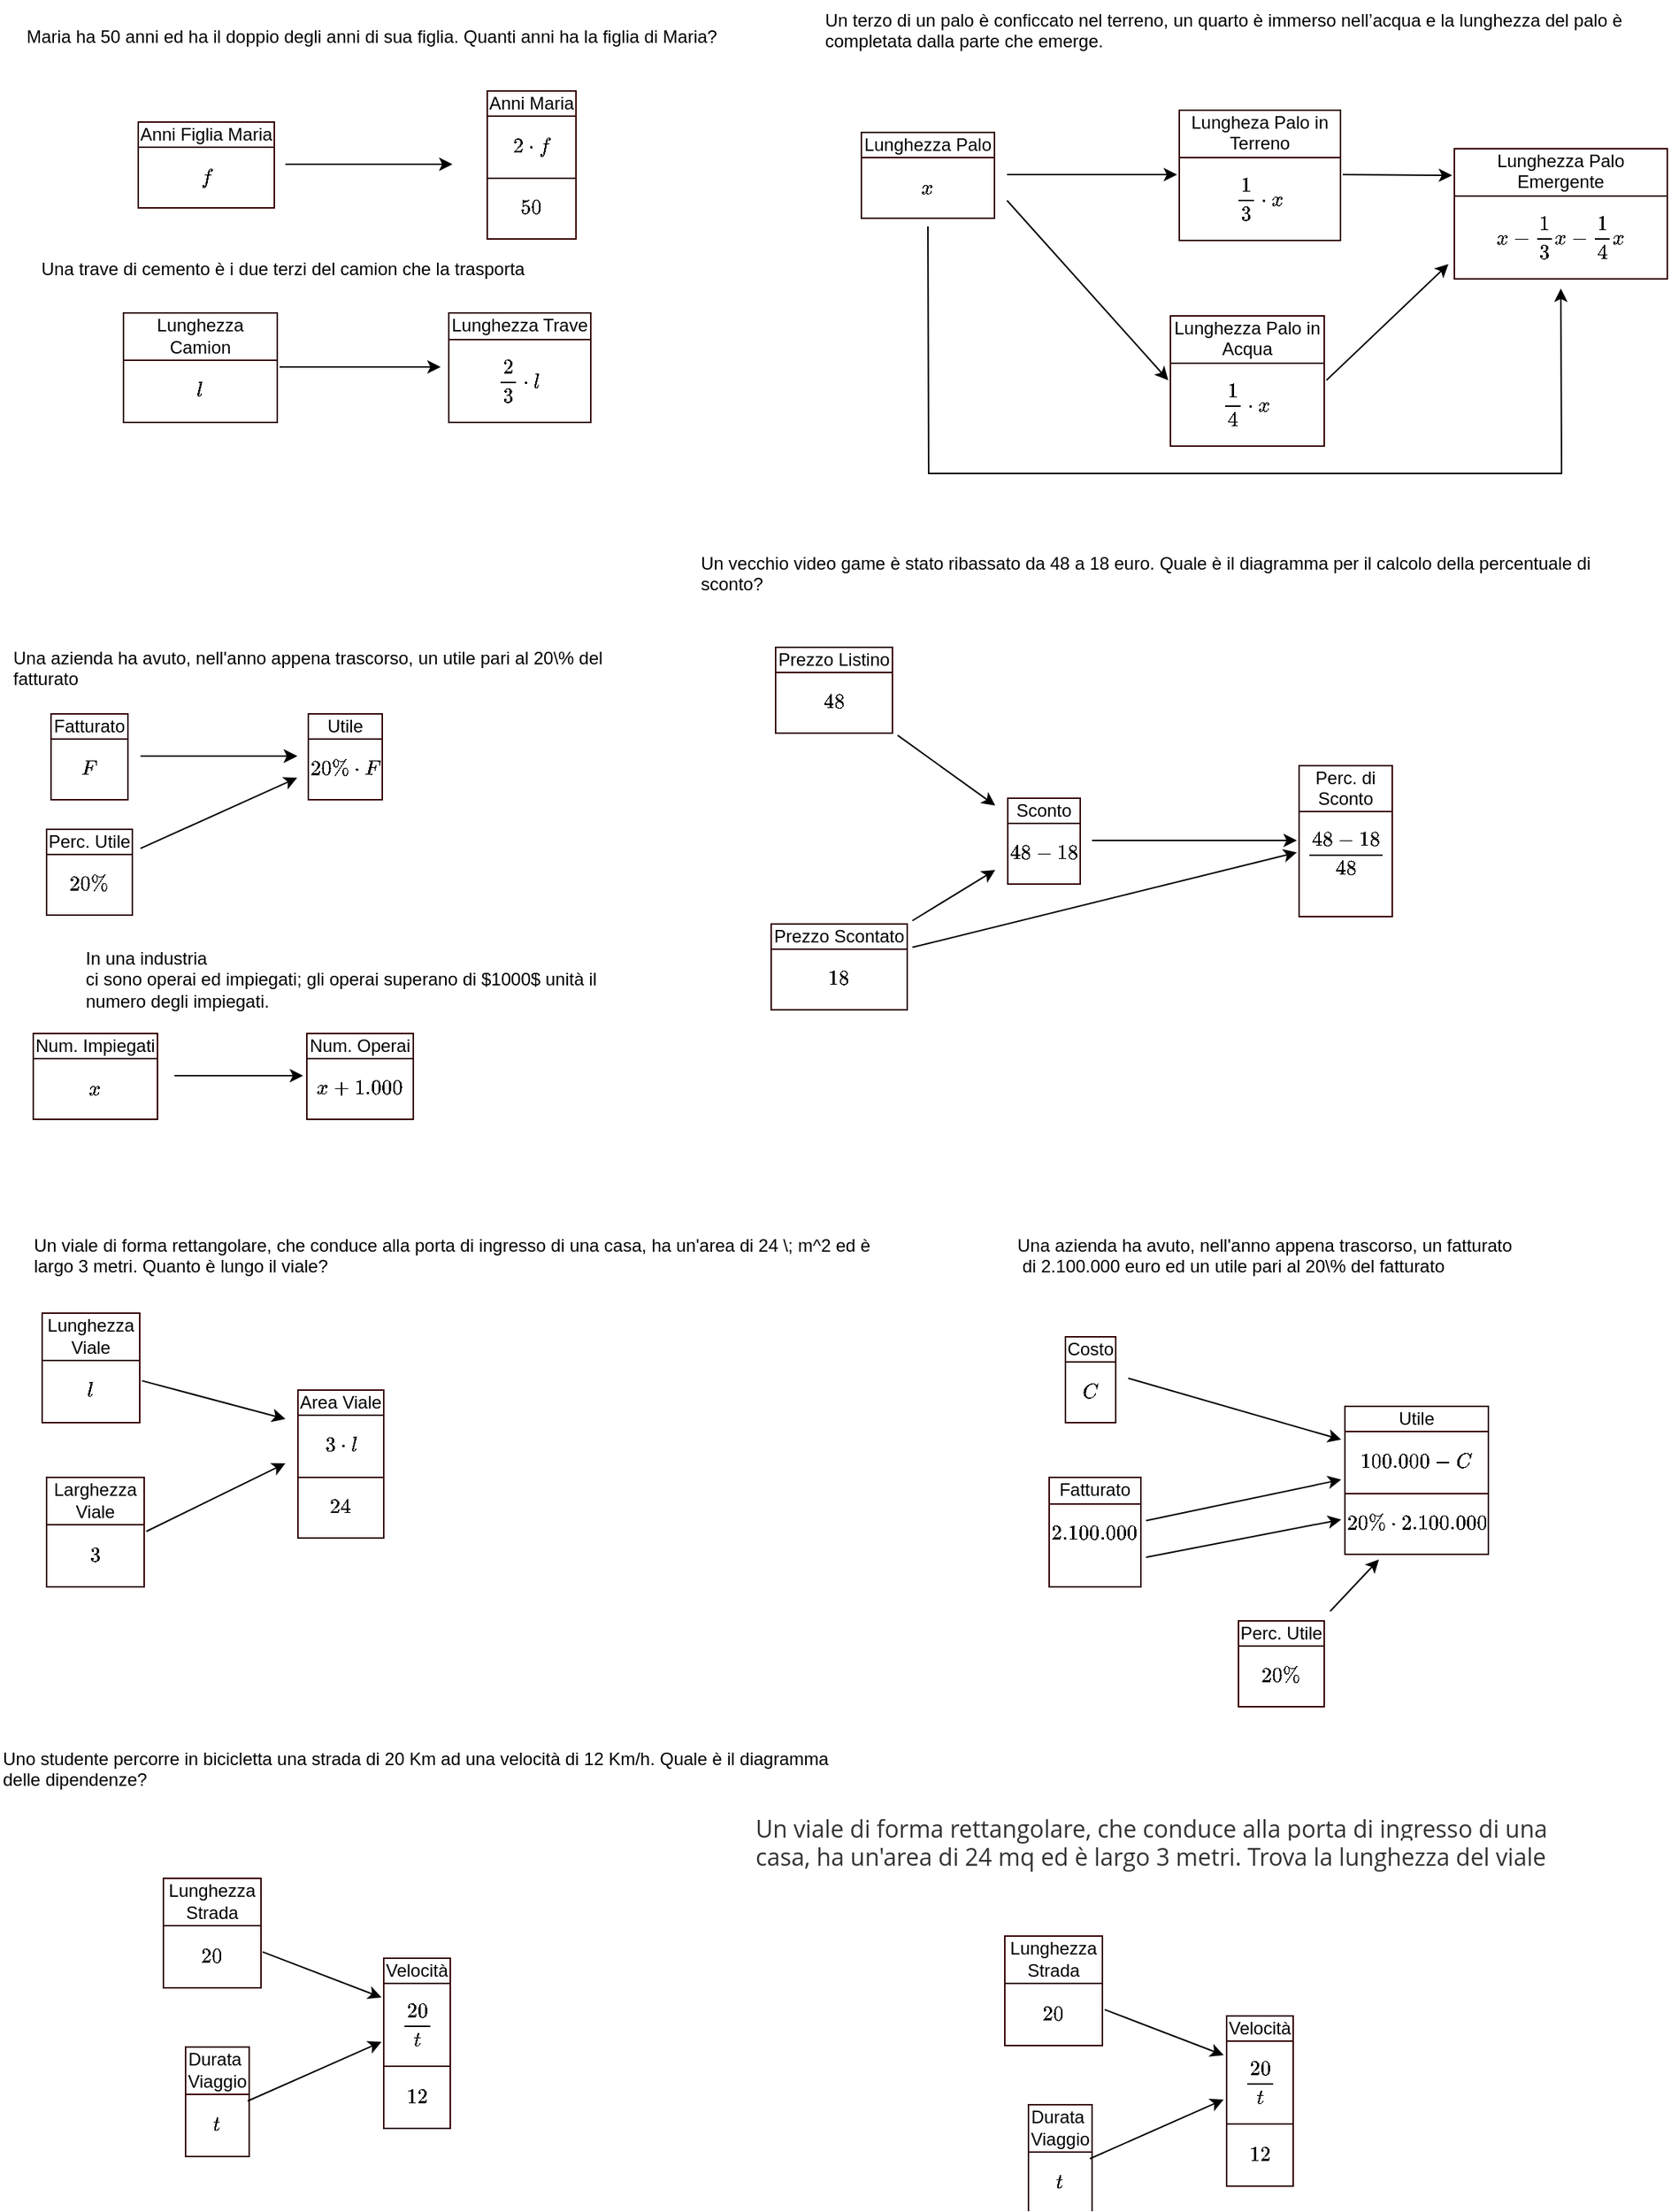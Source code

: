 <mxfile version="26.0.9" pages="4">
  <diagram name="Diagrammi-1" id="adNDURB259T_IiHdilrD">
    <mxGraphModel dx="1036" dy="606" grid="0" gridSize="10" guides="1" tooltips="1" connect="1" arrows="1" fold="1" page="1" pageScale="1" pageWidth="1169" pageHeight="827" math="1" shadow="0">
      <root>
        <mxCell id="0" />
        <mxCell id="1" parent="0" />
        <mxCell id="X9VETM2yg6u4_EDR-1ea-2" value="&lt;table style=&quot;border: 1px solid rgb(51, 0, 0); border-collapse: collapse; font-size: 12px;&quot; border=&quot;1&quot;&gt;&lt;tbody style=&quot;font-size: 12px;&quot;&gt;&lt;tr style=&quot;font-size: 12px;&quot;&gt;&lt;td style=&quot;font-size: 12px;&quot;&gt;Anni Maria&lt;/td&gt;&lt;/tr&gt;&lt;tr style=&quot;font-size: 12px;&quot;&gt;&lt;td border=&quot;1&quot; style=&quot;font-size: 12px; border: 1px solid rgb(51, 0, 0); border-collapse: collapse;&quot;&gt;$$2 \cdot f$$&lt;/td&gt;&lt;/tr&gt;&lt;tr style=&quot;font-size: 12px;&quot;&gt;&lt;td style=&quot;font-size: 12px;&quot;&gt;$$50$$&lt;/td&gt;&lt;/tr&gt;&lt;/tbody&gt;&lt;/table&gt;" style="text;html=1;align=center;verticalAlign=middle;whiteSpace=wrap;rounded=0;fontSize=12;" parent="1" vertex="1">
          <mxGeometry x="323" y="68" width="107" height="120" as="geometry" />
        </mxCell>
        <mxCell id="ibqwqm7O7WYa_dijnDCt-3" value="&lt;table style=&quot;border: 1px solid rgb(51, 0, 0); border-collapse: collapse; font-size: 12px;&quot; border=&quot;1&quot;&gt;&lt;tbody style=&quot;font-size: 12px;&quot;&gt;&lt;tr style=&quot;font-size: 12px;&quot;&gt;&lt;td style=&quot;font-size: 12px;&quot;&gt;Anni Figlia Maria&lt;/td&gt;&lt;/tr&gt;&lt;tr style=&quot;font-size: 12px;&quot;&gt;&lt;td border=&quot;1&quot; style=&quot;font-size: 12px; border: 1px solid rgb(51, 0, 0); border-collapse: collapse;&quot;&gt;$$f$$&lt;/td&gt;&lt;/tr&gt;&lt;/tbody&gt;&lt;/table&gt;" style="text;html=1;align=center;verticalAlign=middle;whiteSpace=wrap;rounded=0;fontSize=12;" parent="1" vertex="1">
          <mxGeometry x="103" y="93" width="107" height="70" as="geometry" />
        </mxCell>
        <mxCell id="ibqwqm7O7WYa_dijnDCt-4" value="" style="endArrow=classic;html=1;rounded=0;exitX=1;exitY=0.5;exitDx=0;exitDy=0;entryX=0;entryY=0.5;entryDx=0;entryDy=0;" parent="1" source="ibqwqm7O7WYa_dijnDCt-3" target="X9VETM2yg6u4_EDR-1ea-2" edge="1">
          <mxGeometry width="50" height="50" relative="1" as="geometry">
            <mxPoint x="353" y="303" as="sourcePoint" />
            <mxPoint x="403" y="253" as="targetPoint" />
          </mxGeometry>
        </mxCell>
        <mxCell id="ibqwqm7O7WYa_dijnDCt-5" value="Maria ha 50 anni ed ha il doppio degli anni di sua figlia. Quanti anni ha la figlia di Maria?" style="text;whiteSpace=wrap;" parent="1" vertex="1">
          <mxGeometry x="33" y="28" width="500" height="40" as="geometry" />
        </mxCell>
        <mxCell id="ibqwqm7O7WYa_dijnDCt-8" value="&lt;table style=&quot;border: 1px solid rgb(51, 0, 0); border-collapse: collapse; font-size: 12px;&quot; border=&quot;1&quot;&gt;&lt;tbody style=&quot;font-size: 12px;&quot;&gt;&lt;tr style=&quot;font-size: 12px;&quot;&gt;&lt;td style=&quot;font-size: 12px;&quot;&gt;Lunghezza Trave&lt;/td&gt;&lt;/tr&gt;&lt;tr style=&quot;font-size: 12px;&quot;&gt;&lt;td border=&quot;1&quot; style=&quot;font-size: 12px; border: 1px solid rgb(51, 0, 0); border-collapse: collapse;&quot;&gt;$$\dfrac{2}{3} \cdot l$$&lt;/td&gt;&lt;/tr&gt;&lt;/tbody&gt;&lt;/table&gt;" style="text;html=1;align=center;verticalAlign=middle;whiteSpace=wrap;rounded=0;fontSize=12;" parent="1" vertex="1">
          <mxGeometry x="315" y="227.5" width="107" height="75" as="geometry" />
        </mxCell>
        <mxCell id="ibqwqm7O7WYa_dijnDCt-9" value="&lt;table style=&quot;border: 1px solid rgb(51, 0, 0); border-collapse: collapse; font-size: 12px;&quot; border=&quot;1&quot;&gt;&lt;tbody style=&quot;font-size: 12px;&quot;&gt;&lt;tr style=&quot;font-size: 12px;&quot;&gt;&lt;td style=&quot;font-size: 12px;&quot;&gt;Lunghezza Camion&lt;/td&gt;&lt;/tr&gt;&lt;tr style=&quot;font-size: 12px;&quot;&gt;&lt;td border=&quot;1&quot; style=&quot;font-size: 12px; border: 1px solid rgb(51, 0, 0); border-collapse: collapse;&quot;&gt;$$l$$&lt;/td&gt;&lt;/tr&gt;&lt;/tbody&gt;&lt;/table&gt;" style="text;html=1;align=center;verticalAlign=middle;whiteSpace=wrap;rounded=0;fontSize=12;" parent="1" vertex="1">
          <mxGeometry x="99" y="230" width="107" height="70" as="geometry" />
        </mxCell>
        <mxCell id="ibqwqm7O7WYa_dijnDCt-10" value="" style="endArrow=classic;html=1;rounded=0;exitX=1;exitY=0.5;exitDx=0;exitDy=0;entryX=0;entryY=0.5;entryDx=0;entryDy=0;" parent="1" source="ibqwqm7O7WYa_dijnDCt-9" target="ibqwqm7O7WYa_dijnDCt-8" edge="1">
          <mxGeometry width="50" height="50" relative="1" as="geometry">
            <mxPoint x="349" y="440" as="sourcePoint" />
            <mxPoint x="399" y="390" as="targetPoint" />
          </mxGeometry>
        </mxCell>
        <mxCell id="ibqwqm7O7WYa_dijnDCt-12" value="Una trave di cemento è i due terzi del camion che la trasporta" style="text;whiteSpace=wrap;" parent="1" vertex="1">
          <mxGeometry x="43" y="185" width="500" height="40" as="geometry" />
        </mxCell>
        <mxCell id="aaP4mj72L_Mo7SUK6RYg-1" value="&lt;table style=&quot;border: 1px solid rgb(51, 0, 0); border-collapse: collapse; font-size: 12px;&quot; border=&quot;1&quot;&gt;&lt;tbody style=&quot;font-size: 12px;&quot;&gt;&lt;tr style=&quot;font-size: 12px;&quot;&gt;&lt;td style=&quot;font-size: 12px;&quot;&gt;Utile&lt;/td&gt;&lt;/tr&gt;&lt;tr style=&quot;font-size: 12px;&quot;&gt;&lt;td border=&quot;1&quot; style=&quot;font-size: 12px; border: 1px solid rgb(51, 0, 0); border-collapse: collapse;&quot;&gt;$$20\% \cdot F$$&lt;/td&gt;&lt;/tr&gt;&lt;/tbody&gt;&lt;/table&gt;" style="text;html=1;align=center;verticalAlign=middle;whiteSpace=wrap;rounded=0;fontSize=12;" parent="1" vertex="1">
          <mxGeometry x="218" y="485" width="65" height="86" as="geometry" />
        </mxCell>
        <mxCell id="aaP4mj72L_Mo7SUK6RYg-3" value="" style="endArrow=classic;html=1;rounded=0;exitX=1;exitY=0.5;exitDx=0;exitDy=0;entryX=0;entryY=0.5;entryDx=0;entryDy=0;" parent="1" target="aaP4mj72L_Mo7SUK6RYg-1" edge="1">
          <mxGeometry width="50" height="50" relative="1" as="geometry">
            <mxPoint x="139" y="528" as="sourcePoint" />
            <mxPoint x="298" y="653" as="targetPoint" />
          </mxGeometry>
        </mxCell>
        <mxCell id="aaP4mj72L_Mo7SUK6RYg-5" value="Una azienda ha avuto, nell&#39;anno appena trascorso, un utile pari al 20\% del fatturato" style="text;whiteSpace=wrap;" parent="1" vertex="1">
          <mxGeometry x="24" y="448" width="428" height="40" as="geometry" />
        </mxCell>
        <mxCell id="aaP4mj72L_Mo7SUK6RYg-7" value="&lt;table style=&quot;border: 1px solid rgb(51, 0, 0); border-collapse: collapse; font-size: 12px;&quot; border=&quot;1&quot;&gt;&lt;tbody style=&quot;font-size: 12px;&quot;&gt;&lt;tr style=&quot;font-size: 12px;&quot;&gt;&lt;td style=&quot;font-size: 12px;&quot;&gt;Num. Operai&lt;/td&gt;&lt;/tr&gt;&lt;tr style=&quot;font-size: 12px;&quot;&gt;&lt;td border=&quot;1&quot; style=&quot;font-size: 12px; border: 1px solid rgb(51, 0, 0); border-collapse: collapse;&quot;&gt;$$x + 1.000$$&lt;/td&gt;&lt;/tr&gt;&lt;/tbody&gt;&lt;/table&gt;" style="text;html=1;align=center;verticalAlign=middle;whiteSpace=wrap;rounded=0;fontSize=12;" parent="1" vertex="1">
          <mxGeometry x="222" y="709" width="77" height="70" as="geometry" />
        </mxCell>
        <mxCell id="aaP4mj72L_Mo7SUK6RYg-8" value="&lt;table style=&quot;border: 1px solid rgb(51, 0, 0); border-collapse: collapse; font-size: 12px;&quot; border=&quot;1&quot;&gt;&lt;tbody style=&quot;font-size: 12px;&quot;&gt;&lt;tr style=&quot;font-size: 12px;&quot;&gt;&lt;td style=&quot;font-size: 12px;&quot;&gt;Num. Impiegati&lt;/td&gt;&lt;/tr&gt;&lt;tr style=&quot;font-size: 12px;&quot;&gt;&lt;td border=&quot;1&quot; style=&quot;font-size: 12px; border: 1px solid rgb(51, 0, 0); border-collapse: collapse;&quot;&gt;$$x$$&lt;/td&gt;&lt;/tr&gt;&lt;/tbody&gt;&lt;/table&gt;" style="text;html=1;align=center;verticalAlign=middle;whiteSpace=wrap;rounded=0;fontSize=12;" parent="1" vertex="1">
          <mxGeometry x="28" y="741.5" width="107" height="5" as="geometry" />
        </mxCell>
        <mxCell id="aaP4mj72L_Mo7SUK6RYg-9" value="" style="endArrow=classic;html=1;rounded=0;exitX=1;exitY=0.5;exitDx=0;exitDy=0;entryX=0;entryY=0.5;entryDx=0;entryDy=0;" parent="1" source="aaP4mj72L_Mo7SUK6RYg-8" target="aaP4mj72L_Mo7SUK6RYg-7" edge="1">
          <mxGeometry width="50" height="50" relative="1" as="geometry">
            <mxPoint x="244" y="919" as="sourcePoint" />
            <mxPoint x="294" y="869" as="targetPoint" />
          </mxGeometry>
        </mxCell>
        <mxCell id="aaP4mj72L_Mo7SUK6RYg-11" value="In una industria &#xa;ci sono operai ed impiegati; gli operai superano di $1000$ unità il numero degli impiegati." style="text;whiteSpace=wrap;" parent="1" vertex="1">
          <mxGeometry x="73" y="651" width="387" height="40" as="geometry" />
        </mxCell>
        <mxCell id="aaP4mj72L_Mo7SUK6RYg-14" value="&lt;table style=&quot;border: 1px solid rgb(51, 0, 0); border-collapse: collapse; font-size: 12px;&quot; border=&quot;1&quot;&gt;&lt;tbody style=&quot;font-size: 12px;&quot;&gt;&lt;tr style=&quot;font-size: 12px;&quot;&gt;&lt;td style=&quot;font-size: 12px;&quot;&gt;Lungheza Palo in Terreno&lt;/td&gt;&lt;/tr&gt;&lt;tr style=&quot;font-size: 12px;&quot;&gt;&lt;td border=&quot;1&quot; style=&quot;font-size: 12px; border: 1px solid rgb(51, 0, 0); border-collapse: collapse;&quot;&gt;$$\dfrac{1}{3} \cdot x$$&lt;/td&gt;&lt;/tr&gt;&lt;/tbody&gt;&lt;/table&gt;" style="text;html=1;align=center;verticalAlign=middle;whiteSpace=wrap;rounded=0;fontSize=12;" parent="1" vertex="1">
          <mxGeometry x="813" y="75" width="112" height="120" as="geometry" />
        </mxCell>
        <mxCell id="aaP4mj72L_Mo7SUK6RYg-15" value="&lt;table style=&quot;border: 1px solid rgb(51, 0, 0); border-collapse: collapse; font-size: 12px;&quot; border=&quot;1&quot;&gt;&lt;tbody style=&quot;font-size: 12px;&quot;&gt;&lt;tr style=&quot;font-size: 12px;&quot;&gt;&lt;td style=&quot;font-size: 12px;&quot;&gt;Lunghezza Palo&lt;/td&gt;&lt;/tr&gt;&lt;tr style=&quot;font-size: 12px;&quot;&gt;&lt;td border=&quot;1&quot; style=&quot;font-size: 12px; border: 1px solid rgb(51, 0, 0); border-collapse: collapse;&quot;&gt;$$x$$&lt;/td&gt;&lt;/tr&gt;&lt;/tbody&gt;&lt;/table&gt;" style="text;html=1;align=center;verticalAlign=middle;whiteSpace=wrap;rounded=0;fontSize=12;" parent="1" vertex="1">
          <mxGeometry x="591" y="100" width="107" height="70" as="geometry" />
        </mxCell>
        <mxCell id="aaP4mj72L_Mo7SUK6RYg-16" value="" style="endArrow=classic;html=1;rounded=0;exitX=1;exitY=0.5;exitDx=0;exitDy=0;" parent="1" source="aaP4mj72L_Mo7SUK6RYg-15" target="aaP4mj72L_Mo7SUK6RYg-14" edge="1">
          <mxGeometry width="50" height="50" relative="1" as="geometry">
            <mxPoint x="841" y="316" as="sourcePoint" />
            <mxPoint x="807" y="141" as="targetPoint" />
          </mxGeometry>
        </mxCell>
        <mxCell id="aaP4mj72L_Mo7SUK6RYg-18" value="Un terzo di un palo è conficcato nel terreno, un quarto è immerso nell’acqua e la lunghezza del palo è completata dalla parte che emerge." style="text;whiteSpace=wrap;" parent="1" vertex="1">
          <mxGeometry x="573" y="17" width="554" height="40" as="geometry" />
        </mxCell>
        <mxCell id="aaP4mj72L_Mo7SUK6RYg-19" value="&lt;table style=&quot;border: 1px solid rgb(51, 0, 0); border-collapse: collapse; font-size: 12px;&quot; border=&quot;1&quot;&gt;&lt;tbody style=&quot;font-size: 12px;&quot;&gt;&lt;tr style=&quot;font-size: 12px;&quot;&gt;&lt;td style=&quot;font-size: 12px;&quot;&gt;Lunghezza Palo in Acqua&lt;/td&gt;&lt;/tr&gt;&lt;tr style=&quot;font-size: 12px;&quot;&gt;&lt;td border=&quot;1&quot; style=&quot;font-size: 12px; border: 1px solid rgb(51, 0, 0); border-collapse: collapse;&quot;&gt;$$\dfrac{1}{4} \cdot x$$&lt;/td&gt;&lt;/tr&gt;&lt;/tbody&gt;&lt;/table&gt;" style="text;html=1;align=center;verticalAlign=middle;whiteSpace=wrap;rounded=0;fontSize=12;" parent="1" vertex="1">
          <mxGeometry x="807" y="214" width="107" height="120" as="geometry" />
        </mxCell>
        <mxCell id="aaP4mj72L_Mo7SUK6RYg-20" value="&lt;table style=&quot;border: 1px solid rgb(51, 0, 0); border-collapse: collapse; font-size: 12px;&quot; border=&quot;1&quot;&gt;&lt;tbody style=&quot;font-size: 12px;&quot;&gt;&lt;tr style=&quot;font-size: 12px;&quot;&gt;&lt;td style=&quot;font-size: 12px;&quot;&gt;Lunghezza Palo Emergente&lt;/td&gt;&lt;/tr&gt;&lt;tr style=&quot;font-size: 12px;&quot;&gt;&lt;td border=&quot;1&quot; style=&quot;font-size: 12px; border: 1px solid rgb(51, 0, 0); border-collapse: collapse;&quot;&gt;$$x - \dfrac{1}{3}x - \dfrac{1}{4}x$$&lt;/td&gt;&lt;/tr&gt;&lt;/tbody&gt;&lt;/table&gt;" style="text;html=1;align=center;verticalAlign=middle;whiteSpace=wrap;rounded=0;fontSize=12;" parent="1" vertex="1">
          <mxGeometry x="999" y="110" width="147" height="102" as="geometry" />
        </mxCell>
        <mxCell id="aaP4mj72L_Mo7SUK6RYg-21" value="" style="endArrow=classic;html=1;rounded=0;exitX=1;exitY=0.75;exitDx=0;exitDy=0;entryX=0;entryY=0.5;entryDx=0;entryDy=0;" parent="1" source="aaP4mj72L_Mo7SUK6RYg-15" target="aaP4mj72L_Mo7SUK6RYg-19" edge="1">
          <mxGeometry width="50" height="50" relative="1" as="geometry">
            <mxPoint x="708" y="151" as="sourcePoint" />
            <mxPoint x="821" y="151" as="targetPoint" />
          </mxGeometry>
        </mxCell>
        <mxCell id="aaP4mj72L_Mo7SUK6RYg-23" value="" style="endArrow=classic;html=1;rounded=0;exitX=1;exitY=0.5;exitDx=0;exitDy=0;entryX=-0.017;entryY=0.838;entryDx=0;entryDy=0;entryPerimeter=0;" parent="1" source="aaP4mj72L_Mo7SUK6RYg-19" target="aaP4mj72L_Mo7SUK6RYg-20" edge="1">
          <mxGeometry width="50" height="50" relative="1" as="geometry">
            <mxPoint x="708" y="169" as="sourcePoint" />
            <mxPoint x="817" y="284" as="targetPoint" />
          </mxGeometry>
        </mxCell>
        <mxCell id="aaP4mj72L_Mo7SUK6RYg-25" value="" style="endArrow=classic;html=1;rounded=0;exitX=1;exitY=0.5;exitDx=0;exitDy=0;entryX=0;entryY=0.25;entryDx=0;entryDy=0;" parent="1" source="aaP4mj72L_Mo7SUK6RYg-14" target="aaP4mj72L_Mo7SUK6RYg-20" edge="1">
          <mxGeometry width="50" height="50" relative="1" as="geometry">
            <mxPoint x="914" y="141" as="sourcePoint" />
            <mxPoint x="827" y="294" as="targetPoint" />
          </mxGeometry>
        </mxCell>
        <mxCell id="aaP4mj72L_Mo7SUK6RYg-27" value="" style="endArrow=classic;html=1;rounded=0;exitX=0.5;exitY=1;exitDx=0;exitDy=0;entryX=0.5;entryY=1;entryDx=0;entryDy=0;" parent="1" source="aaP4mj72L_Mo7SUK6RYg-15" target="aaP4mj72L_Mo7SUK6RYg-20" edge="1">
          <mxGeometry width="50" height="50" relative="1" as="geometry">
            <mxPoint x="728" y="189" as="sourcePoint" />
            <mxPoint x="837" y="304" as="targetPoint" />
            <Array as="points">
              <mxPoint x="645" y="337" />
              <mxPoint x="1073" y="337" />
            </Array>
          </mxGeometry>
        </mxCell>
        <mxCell id="aaP4mj72L_Mo7SUK6RYg-36" value="" style="endArrow=classic;html=1;rounded=0;" parent="1" source="Ft-xt5CuEHFHloPBBR_H-9" target="Ft-xt5CuEHFHloPBBR_H-10" edge="1">
          <mxGeometry width="50" height="50" relative="1" as="geometry">
            <mxPoint x="650" y="553.5" as="sourcePoint" />
            <mxPoint x="914" y="585" as="targetPoint" />
          </mxGeometry>
        </mxCell>
        <mxCell id="aaP4mj72L_Mo7SUK6RYg-38" value="" style="endArrow=classic;html=1;rounded=0;" parent="1" source="Ft-xt5CuEHFHloPBBR_H-7" target="Ft-xt5CuEHFHloPBBR_H-9" edge="1">
          <mxGeometry width="50" height="50" relative="1" as="geometry">
            <mxPoint x="744" y="445" as="sourcePoint" />
            <mxPoint x="769" y="678.5" as="targetPoint" />
          </mxGeometry>
        </mxCell>
        <mxCell id="aaP4mj72L_Mo7SUK6RYg-42" value="Un vecchio video game è stato ribassato da 48 a 18 euro. Quale è il diagramma per il calcolo della percentuale di sconto?" style="text;whiteSpace=wrap;" parent="1" vertex="1">
          <mxGeometry x="489" y="384" width="646" height="50" as="geometry" />
        </mxCell>
        <mxCell id="aaP4mj72L_Mo7SUK6RYg-43" value="" style="endArrow=classic;html=1;rounded=0;" parent="1" source="Ft-xt5CuEHFHloPBBR_H-8" target="Ft-xt5CuEHFHloPBBR_H-9" edge="1">
          <mxGeometry width="50" height="50" relative="1" as="geometry">
            <mxPoint x="650" y="530" as="sourcePoint" />
            <mxPoint x="752" y="575" as="targetPoint" />
          </mxGeometry>
        </mxCell>
        <mxCell id="aaP4mj72L_Mo7SUK6RYg-46" value="" style="endArrow=classic;html=1;rounded=0;" parent="1" source="Ft-xt5CuEHFHloPBBR_H-8" target="Ft-xt5CuEHFHloPBBR_H-10" edge="1">
          <mxGeometry width="50" height="50" relative="1" as="geometry">
            <mxPoint x="640" y="682.5" as="sourcePoint" />
            <mxPoint x="914" y="603.811" as="targetPoint" />
          </mxGeometry>
        </mxCell>
        <mxCell id="kwobuAVEp-BLSN25UwAX-2" value="" style="edgeStyle=orthogonalEdgeStyle;rounded=0;orthogonalLoop=1;jettySize=auto;html=1;" parent="1" source="kwobuAVEp-BLSN25UwAX-1" target="aaP4mj72L_Mo7SUK6RYg-1" edge="1">
          <mxGeometry relative="1" as="geometry" />
        </mxCell>
        <mxCell id="kwobuAVEp-BLSN25UwAX-1" value="&lt;table style=&quot;border: 1px solid rgb(51, 0, 0); border-collapse: collapse; font-size: 12px;&quot; border=&quot;1&quot;&gt;&lt;tbody style=&quot;font-size: 12px;&quot;&gt;&lt;tr style=&quot;font-size: 12px;&quot;&gt;&lt;td style=&quot;font-size: 12px;&quot;&gt;Fatturato&lt;/td&gt;&lt;/tr&gt;&lt;tr style=&quot;font-size: 12px;&quot;&gt;&lt;td border=&quot;1&quot; style=&quot;font-size: 12px; border: 1px solid rgb(51, 0, 0); border-collapse: collapse;&quot;&gt;$$F$$&lt;/td&gt;&lt;/tr&gt;&lt;/tbody&gt;&lt;/table&gt;" style="text;html=1;align=center;verticalAlign=middle;whiteSpace=wrap;rounded=0;fontSize=12;" parent="1" vertex="1">
          <mxGeometry x="43" y="493" width="69" height="70" as="geometry" />
        </mxCell>
        <mxCell id="kwobuAVEp-BLSN25UwAX-4" value="Un viale di forma rettangolare, che conduce alla porta di ingresso di una casa, ha un&#39;area di 24 \; m^2 ed è largo 3 metri. Quanto è lungo il viale?" style="text;whiteSpace=wrap;" parent="1" vertex="1">
          <mxGeometry x="38" y="845" width="574" height="40" as="geometry" />
        </mxCell>
        <mxCell id="kwobuAVEp-BLSN25UwAX-5" value="" style="rounded=0;orthogonalLoop=1;jettySize=auto;html=1;entryX=0;entryY=0.25;entryDx=0;entryDy=0;" parent="1" source="kwobuAVEp-BLSN25UwAX-6" target="kwobuAVEp-BLSN25UwAX-10" edge="1">
          <mxGeometry relative="1" as="geometry">
            <mxPoint x="204" y="981" as="targetPoint" />
          </mxGeometry>
        </mxCell>
        <mxCell id="kwobuAVEp-BLSN25UwAX-6" value="&lt;table style=&quot;border: 1px solid rgb(51, 0, 0); border-collapse: collapse; font-size: 12px;&quot; border=&quot;1&quot;&gt;&lt;tbody style=&quot;font-size: 12px;&quot;&gt;&lt;tr style=&quot;font-size: 12px;&quot;&gt;&lt;td style=&quot;font-size: 12px;&quot;&gt;Lunghezza Viale&lt;/td&gt;&lt;/tr&gt;&lt;tr style=&quot;font-size: 12px;&quot;&gt;&lt;td border=&quot;1&quot; style=&quot;font-size: 12px; border: 1px solid rgb(51, 0, 0); border-collapse: collapse;&quot;&gt;$$l$$&lt;/td&gt;&lt;/tr&gt;&lt;/tbody&gt;&lt;/table&gt;" style="text;html=1;align=center;verticalAlign=middle;whiteSpace=wrap;rounded=0;fontSize=12;" parent="1" vertex="1">
          <mxGeometry x="44" y="906" width="69" height="70" as="geometry" />
        </mxCell>
        <mxCell id="kwobuAVEp-BLSN25UwAX-7" value="&lt;table style=&quot;border: 1px solid rgb(51, 0, 0); border-collapse: collapse; font-size: 12px;&quot; border=&quot;1&quot;&gt;&lt;tbody style=&quot;font-size: 12px;&quot;&gt;&lt;tr style=&quot;font-size: 12px;&quot;&gt;&lt;td style=&quot;font-size: 12px;&quot;&gt;Larghezza Viale&lt;/td&gt;&lt;/tr&gt;&lt;tr style=&quot;font-size: 12px;&quot;&gt;&lt;td border=&quot;1&quot; style=&quot;font-size: 12px; border: 1px solid rgb(51, 0, 0); border-collapse: collapse;&quot;&gt;$$3$$&lt;/td&gt;&lt;/tr&gt;&lt;/tbody&gt;&lt;/table&gt;" style="text;html=1;align=center;verticalAlign=middle;whiteSpace=wrap;rounded=0;fontSize=12;" parent="1" vertex="1">
          <mxGeometry x="47" y="1017" width="69" height="70" as="geometry" />
        </mxCell>
        <mxCell id="kwobuAVEp-BLSN25UwAX-8" value="" style="rounded=0;orthogonalLoop=1;jettySize=auto;html=1;exitX=1;exitY=0.5;exitDx=0;exitDy=0;entryX=0;entryY=0.5;entryDx=0;entryDy=0;" parent="1" source="kwobuAVEp-BLSN25UwAX-7" target="kwobuAVEp-BLSN25UwAX-10" edge="1">
          <mxGeometry relative="1" as="geometry">
            <mxPoint x="123" y="956" as="sourcePoint" />
            <mxPoint x="204" y="1002.5" as="targetPoint" />
          </mxGeometry>
        </mxCell>
        <mxCell id="kwobuAVEp-BLSN25UwAX-10" value="&lt;table style=&quot;border: 1px solid rgb(51, 0, 0); border-collapse: collapse; font-size: 12px;&quot; border=&quot;1&quot;&gt;&lt;tbody style=&quot;font-size: 12px;&quot;&gt;&lt;tr style=&quot;font-size: 12px;&quot;&gt;&lt;td style=&quot;font-size: 12px;&quot;&gt;Area Viale&lt;/td&gt;&lt;/tr&gt;&lt;tr style=&quot;font-size: 12px;&quot;&gt;&lt;td border=&quot;1&quot; style=&quot;font-size: 12px; border: 1px solid rgb(51, 0, 0); border-collapse: collapse;&quot;&gt;$$3 \cdot l$$&lt;/td&gt;&lt;/tr&gt;&lt;tr style=&quot;font-size: 12px;&quot;&gt;&lt;td style=&quot;font-size: 12px;&quot;&gt;$$24$$&lt;/td&gt;&lt;/tr&gt;&lt;/tbody&gt;&lt;/table&gt;" style="text;html=1;align=center;verticalAlign=middle;whiteSpace=wrap;rounded=0;fontSize=12;" parent="1" vertex="1">
          <mxGeometry x="210" y="946" width="75" height="120" as="geometry" />
        </mxCell>
        <mxCell id="Vod4vXPm_FU8ooXqPvmL-1" value="&lt;table style=&quot;border: 1px solid rgb(51, 0, 0); border-collapse: collapse; font-size: 12px;&quot; border=&quot;1&quot;&gt;&lt;tbody style=&quot;font-size: 12px;&quot;&gt;&lt;tr style=&quot;font-size: 12px;&quot;&gt;&lt;td style=&quot;font-size: 12px;&quot;&gt;Utile&lt;/td&gt;&lt;/tr&gt;&lt;tr&gt;&lt;td&gt;$$100.000-C$$&lt;/td&gt;&lt;/tr&gt;&lt;tr style=&quot;font-size: 12px;&quot;&gt;&lt;td border=&quot;1&quot; style=&quot;font-size: 12px; border: 1px solid rgb(51, 0, 0); border-collapse: collapse;&quot;&gt;$$20\% \cdot 2.100.000$$&lt;/td&gt;&lt;/tr&gt;&lt;/tbody&gt;&lt;/table&gt;" style="text;html=1;align=center;verticalAlign=middle;whiteSpace=wrap;rounded=0;fontSize=12;" parent="1" vertex="1">
          <mxGeometry x="924" y="963" width="102" height="108" as="geometry" />
        </mxCell>
        <mxCell id="Vod4vXPm_FU8ooXqPvmL-3" value="" style="endArrow=classic;html=1;rounded=0;exitX=1;exitY=0.75;exitDx=0;exitDy=0;entryX=0;entryY=0.75;entryDx=0;entryDy=0;" parent="1" source="9hGF0fckmYPZaFmBBQOQ-5" target="Vod4vXPm_FU8ooXqPvmL-1" edge="1">
          <mxGeometry width="50" height="50" relative="1" as="geometry">
            <mxPoint x="923" y="1161" as="sourcePoint" />
            <mxPoint x="973" y="1111" as="targetPoint" />
          </mxGeometry>
        </mxCell>
        <mxCell id="Vod4vXPm_FU8ooXqPvmL-5" value="Una azienda ha avuto, nell&#39;anno appena trascorso, un fatturato&#xa; di 2.100.000 euro ed un utile pari al 20\% del fatturato" style="text;whiteSpace=wrap;" parent="1" vertex="1">
          <mxGeometry x="703" y="845" width="428" height="40" as="geometry" />
        </mxCell>
        <mxCell id="Vod4vXPm_FU8ooXqPvmL-6" value="&lt;table style=&quot;border: 1px solid rgb(51, 0, 0); border-collapse: collapse; font-size: 12px;&quot; border=&quot;1&quot;&gt;&lt;tbody style=&quot;font-size: 12px;&quot;&gt;&lt;tr style=&quot;font-size: 12px;&quot;&gt;&lt;td style=&quot;font-size: 12px;&quot;&gt;Costo&lt;/td&gt;&lt;/tr&gt;&lt;tr style=&quot;font-size: 12px;&quot;&gt;&lt;td border=&quot;1&quot; style=&quot;font-size: 12px; border: 1px solid rgb(51, 0, 0); border-collapse: collapse;&quot;&gt;$$C$$&lt;/td&gt;&lt;/tr&gt;&lt;/tbody&gt;&lt;/table&gt;" style="text;html=1;align=center;verticalAlign=middle;whiteSpace=wrap;rounded=0;fontSize=12;" parent="1" vertex="1">
          <mxGeometry x="729" y="913" width="51" height="71" as="geometry" />
        </mxCell>
        <mxCell id="Vod4vXPm_FU8ooXqPvmL-7" value="" style="endArrow=classic;html=1;rounded=0;exitX=1;exitY=0.5;exitDx=0;exitDy=0;entryX=0;entryY=0.25;entryDx=0;entryDy=0;" parent="1" source="Vod4vXPm_FU8ooXqPvmL-6" target="Vod4vXPm_FU8ooXqPvmL-1" edge="1">
          <mxGeometry width="50" height="50" relative="1" as="geometry">
            <mxPoint x="832" y="973" as="sourcePoint" />
            <mxPoint x="949" y="1024" as="targetPoint" />
          </mxGeometry>
        </mxCell>
        <mxCell id="Vod4vXPm_FU8ooXqPvmL-9" value="" style="endArrow=classic;html=1;rounded=0;entryX=0;entryY=0.5;entryDx=0;entryDy=0;" parent="1" source="9hGF0fckmYPZaFmBBQOQ-5" target="Vod4vXPm_FU8ooXqPvmL-1" edge="1">
          <mxGeometry width="50" height="50" relative="1" as="geometry">
            <mxPoint x="801" y="1102" as="sourcePoint" />
            <mxPoint x="934" y="1054" as="targetPoint" />
          </mxGeometry>
        </mxCell>
        <mxCell id="irbMdgXcajklDOT4Z6r5-1" value="Uno studente percorre in bicicletta una strada di 20 Km ad una velocità di 12 Km/h​. Quale è il diagramma delle dipendenze?" style="text;whiteSpace=wrap;" parent="1" vertex="1">
          <mxGeometry x="17" y="1192" width="574" height="40" as="geometry" />
        </mxCell>
        <mxCell id="irbMdgXcajklDOT4Z6r5-2" value="" style="rounded=0;orthogonalLoop=1;jettySize=auto;html=1;entryX=0;entryY=0.25;entryDx=0;entryDy=0;" parent="1" source="skYj7Ag8xJRqmo63EaiM-1" target="irbMdgXcajklDOT4Z6r5-8" edge="1">
          <mxGeometry relative="1" as="geometry">
            <mxPoint x="273" y="1345" as="targetPoint" />
            <mxPoint x="191" y="1328.287" as="sourcePoint" />
          </mxGeometry>
        </mxCell>
        <mxCell id="irbMdgXcajklDOT4Z6r5-5" value="&lt;table style=&quot;border: 1px solid rgb(51, 0, 0); border-collapse: collapse; font-size: 12px;&quot; border=&quot;1&quot;&gt;&lt;tbody style=&quot;font-size: 12px;&quot;&gt;&lt;tr style=&quot;font-size: 12px;&quot;&gt;&lt;td style=&quot;font-size: 12px;&quot;&gt;Durata&amp;nbsp;&lt;br&gt;Viaggio&lt;/td&gt;&lt;/tr&gt;&lt;tr style=&quot;font-size: 12px;&quot;&gt;&lt;td border=&quot;1&quot; style=&quot;font-size: 12px; border: 1px solid rgb(51, 0, 0); border-collapse: collapse;&quot;&gt;$$t$$&lt;/td&gt;&lt;/tr&gt;&lt;/tbody&gt;&lt;/table&gt;" style="text;html=1;align=center;verticalAlign=middle;whiteSpace=wrap;rounded=0;fontSize=12;" parent="1" vertex="1">
          <mxGeometry x="143" y="1402" width="41.5" height="70" as="geometry" />
        </mxCell>
        <mxCell id="irbMdgXcajklDOT4Z6r5-6" value="" style="rounded=0;orthogonalLoop=1;jettySize=auto;html=1;exitX=1;exitY=0.5;exitDx=0;exitDy=0;entryX=0;entryY=0.5;entryDx=0;entryDy=0;" parent="1" source="irbMdgXcajklDOT4Z6r5-5" target="irbMdgXcajklDOT4Z6r5-8" edge="1">
          <mxGeometry relative="1" as="geometry">
            <mxPoint x="192" y="1320" as="sourcePoint" />
            <mxPoint x="273" y="1366.5" as="targetPoint" />
          </mxGeometry>
        </mxCell>
        <mxCell id="irbMdgXcajklDOT4Z6r5-8" value="&lt;table style=&quot;border: 1px solid rgb(51, 0, 0); border-collapse: collapse; font-size: 12px;&quot; border=&quot;1&quot;&gt;&lt;tbody style=&quot;font-size: 12px;&quot;&gt;&lt;tr style=&quot;font-size: 12px;&quot;&gt;&lt;td style=&quot;font-size: 12px;&quot;&gt;Velocità&lt;/td&gt;&lt;/tr&gt;&lt;tr style=&quot;font-size: 12px;&quot;&gt;&lt;td border=&quot;1&quot; style=&quot;font-size: 12px; border: 1px solid rgb(51, 0, 0); border-collapse: collapse;&quot;&gt;$$\dfrac{20}{t}$$&lt;/td&gt;&lt;/tr&gt;&lt;tr style=&quot;font-size: 12px;&quot;&gt;&lt;td style=&quot;font-size: 12px;&quot;&gt;$$12$$&lt;/td&gt;&lt;/tr&gt;&lt;/tbody&gt;&lt;/table&gt;" style="text;html=1;align=center;verticalAlign=middle;whiteSpace=wrap;rounded=0;fontSize=12;" parent="1" vertex="1">
          <mxGeometry x="275" y="1337" width="48" height="120" as="geometry" />
        </mxCell>
        <mxCell id="skYj7Ag8xJRqmo63EaiM-1" value="&lt;table style=&quot;border: 1px solid rgb(51, 0, 0); border-collapse: collapse; font-size: 12px;&quot; border=&quot;1&quot;&gt;&lt;tbody style=&quot;font-size: 12px;&quot;&gt;&lt;tr style=&quot;font-size: 12px;&quot;&gt;&lt;td style=&quot;font-size: 12px;&quot;&gt;Lunghezza Strada&lt;/td&gt;&lt;/tr&gt;&lt;tr style=&quot;font-size: 12px;&quot;&gt;&lt;td border=&quot;1&quot; style=&quot;font-size: 12px; border: 1px solid rgb(51, 0, 0); border-collapse: collapse;&quot;&gt;$$20$$&lt;/td&gt;&lt;/tr&gt;&lt;/tbody&gt;&lt;/table&gt;" style="text;html=1;align=center;verticalAlign=middle;whiteSpace=wrap;rounded=0;fontSize=12;" parent="1" vertex="1">
          <mxGeometry x="125.5" y="1288" width="69" height="70" as="geometry" />
        </mxCell>
        <mxCell id="Ft-xt5CuEHFHloPBBR_H-1" value="" style="rounded=0;orthogonalLoop=1;jettySize=auto;html=1;entryX=0;entryY=0.25;entryDx=0;entryDy=0;" parent="1" source="Ft-xt5CuEHFHloPBBR_H-5" target="Ft-xt5CuEHFHloPBBR_H-4" edge="1">
          <mxGeometry relative="1" as="geometry">
            <mxPoint x="842.5" y="1384" as="targetPoint" />
            <mxPoint x="760.5" y="1367.287" as="sourcePoint" />
          </mxGeometry>
        </mxCell>
        <mxCell id="Ft-xt5CuEHFHloPBBR_H-2" value="&lt;table style=&quot;border: 1px solid rgb(51, 0, 0); border-collapse: collapse; font-size: 12px;&quot; border=&quot;1&quot;&gt;&lt;tbody style=&quot;font-size: 12px;&quot;&gt;&lt;tr style=&quot;font-size: 12px;&quot;&gt;&lt;td style=&quot;font-size: 12px;&quot;&gt;Durata&amp;nbsp;&lt;br&gt;Viaggio&lt;/td&gt;&lt;/tr&gt;&lt;tr style=&quot;font-size: 12px;&quot;&gt;&lt;td border=&quot;1&quot; style=&quot;font-size: 12px; border: 1px solid rgb(51, 0, 0); border-collapse: collapse;&quot;&gt;$$t$$&lt;/td&gt;&lt;/tr&gt;&lt;/tbody&gt;&lt;/table&gt;" style="text;html=1;align=center;verticalAlign=middle;whiteSpace=wrap;rounded=0;fontSize=12;" parent="1" vertex="1">
          <mxGeometry x="712.5" y="1441" width="41.5" height="70" as="geometry" />
        </mxCell>
        <mxCell id="Ft-xt5CuEHFHloPBBR_H-3" value="" style="rounded=0;orthogonalLoop=1;jettySize=auto;html=1;exitX=1;exitY=0.5;exitDx=0;exitDy=0;entryX=0;entryY=0.5;entryDx=0;entryDy=0;" parent="1" source="Ft-xt5CuEHFHloPBBR_H-2" target="Ft-xt5CuEHFHloPBBR_H-4" edge="1">
          <mxGeometry relative="1" as="geometry">
            <mxPoint x="761.5" y="1359" as="sourcePoint" />
            <mxPoint x="842.5" y="1405.5" as="targetPoint" />
          </mxGeometry>
        </mxCell>
        <mxCell id="Ft-xt5CuEHFHloPBBR_H-4" value="&lt;table style=&quot;border: 1px solid rgb(51, 0, 0); border-collapse: collapse; font-size: 12px;&quot; border=&quot;1&quot;&gt;&lt;tbody style=&quot;font-size: 12px;&quot;&gt;&lt;tr style=&quot;font-size: 12px;&quot;&gt;&lt;td style=&quot;font-size: 12px;&quot;&gt;Velocità&lt;/td&gt;&lt;/tr&gt;&lt;tr style=&quot;font-size: 12px;&quot;&gt;&lt;td border=&quot;1&quot; style=&quot;font-size: 12px; border: 1px solid rgb(51, 0, 0); border-collapse: collapse;&quot;&gt;$$\dfrac{20}{t}$$&lt;/td&gt;&lt;/tr&gt;&lt;tr style=&quot;font-size: 12px;&quot;&gt;&lt;td style=&quot;font-size: 12px;&quot;&gt;$$12$$&lt;/td&gt;&lt;/tr&gt;&lt;/tbody&gt;&lt;/table&gt;" style="text;html=1;align=center;verticalAlign=middle;whiteSpace=wrap;rounded=0;fontSize=12;" parent="1" vertex="1">
          <mxGeometry x="844.5" y="1376" width="48" height="120" as="geometry" />
        </mxCell>
        <mxCell id="Ft-xt5CuEHFHloPBBR_H-5" value="&lt;table style=&quot;border: 1px solid rgb(51, 0, 0); border-collapse: collapse; font-size: 12px;&quot; border=&quot;1&quot;&gt;&lt;tbody style=&quot;font-size: 12px;&quot;&gt;&lt;tr style=&quot;font-size: 12px;&quot;&gt;&lt;td style=&quot;font-size: 12px;&quot;&gt;Lunghezza Strada&lt;/td&gt;&lt;/tr&gt;&lt;tr style=&quot;font-size: 12px;&quot;&gt;&lt;td border=&quot;1&quot; style=&quot;font-size: 12px; border: 1px solid rgb(51, 0, 0); border-collapse: collapse;&quot;&gt;$$20$$&lt;/td&gt;&lt;/tr&gt;&lt;/tbody&gt;&lt;/table&gt;" style="text;html=1;align=center;verticalAlign=middle;whiteSpace=wrap;rounded=0;fontSize=12;" parent="1" vertex="1">
          <mxGeometry x="695" y="1327" width="69" height="70" as="geometry" />
        </mxCell>
        <mxCell id="Ft-xt5CuEHFHloPBBR_H-6" value="&lt;span class=&quot;md-plain md-expand&quot; style=&quot;box-sizing: border-box; --tw-border-spacing-x: 0; --tw-border-spacing-y: 0; --tw-translate-x: 0; --tw-translate-y: 0; --tw-rotate: 0; --tw-skew-x: 0; --tw-skew-y: 0; --tw-scale-x: 1; --tw-scale-y: 1; --tw-pan-x: ; --tw-pan-y: ; --tw-pinch-zoom: ; --tw-scroll-snap-strictness: proximity; --tw-ordinal: ; --tw-slashed-zero: ; --tw-numeric-figure: ; --tw-numeric-spacing: ; --tw-numeric-fraction: ; --tw-ring-inset: ; --tw-ring-offset-width: 0px; --tw-ring-offset-color: light-dark(#fff, #fff); --tw-ring-color: rgb(59 130 246 / .5); --tw-ring-offset-shadow: 0 0 #0000; --tw-ring-shadow: 0 0 #0000; --tw-shadow: 0 0 #0000; --tw-shadow-colored: 0 0 #0000; --tw-blur: ; --tw-brightness: ; --tw-contrast: ; --tw-grayscale: ; --tw-hue-rotate: ; --tw-invert: ; --tw-saturate: ; --tw-sepia: ; --tw-drop-shadow: ; --tw-backdrop-blur: ; --tw-backdrop-brightness: ; --tw-backdrop-contrast: ; --tw-backdrop-grayscale: ; --tw-backdrop-hue-rotate: ; --tw-backdrop-invert: ; --tw-backdrop-opacity: ; --tw-backdrop-saturate: ; --tw-backdrop-sepia: ; white-space: pre-wrap; color: rgb(51, 51, 51); font-family: &amp;quot;Open Sans&amp;quot;, &amp;quot;Clear Sans&amp;quot;, &amp;quot;Helvetica Neue&amp;quot;, Helvetica, Arial, &amp;quot;Segoe UI Emoji&amp;quot;, sans-serif; font-size: 16px; font-style: normal; font-variant-ligatures: normal; font-variant-caps: normal; font-weight: 400; letter-spacing: normal; orphans: 4; text-align: start; text-indent: 0px; text-transform: none; widows: 2; word-spacing: 0px; -webkit-text-stroke-width: 0px; background-color: rgb(255, 255, 255); text-decoration-thickness: initial; text-decoration-style: initial; text-decoration-color: initial;&quot;&gt;Un viale di forma rettangolare, che conduce alla porta di ingresso di una casa, ha un&#39;area di &lt;/span&gt;&lt;span class=&quot;md-inline-math math-jax-postprocess&quot; id=&quot;ty-mjx-59&quot; style=&quot;box-sizing: border-box; --tw-border-spacing-x: 0; --tw-border-spacing-y: 0; --tw-translate-x: 0; --tw-translate-y: 0; --tw-rotate: 0; --tw-skew-x: 0; --tw-skew-y: 0; --tw-scale-x: 1; --tw-scale-y: 1; --tw-pan-x: ; --tw-pan-y: ; --tw-pinch-zoom: ; --tw-scroll-snap-strictness: proximity; --tw-ordinal: ; --tw-slashed-zero: ; --tw-numeric-figure: ; --tw-numeric-spacing: ; --tw-numeric-fraction: ; --tw-ring-inset: ; --tw-ring-offset-width: 0px; --tw-ring-offset-color: light-dark(#fff, #fff); --tw-ring-color: rgb(59 130 246 / .5); --tw-ring-offset-shadow: 0 0 #0000; --tw-ring-shadow: 0 0 #0000; --tw-shadow: 0 0 #0000; --tw-shadow-colored: 0 0 #0000; --tw-blur: ; --tw-brightness: ; --tw-contrast: ; --tw-grayscale: ; --tw-hue-rotate: ; --tw-invert: ; --tw-saturate: ; --tw-sepia: ; --tw-drop-shadow: ; --tw-backdrop-blur: ; --tw-backdrop-brightness: ; --tw-backdrop-contrast: ; --tw-backdrop-grayscale: ; --tw-backdrop-hue-rotate: ; --tw-backdrop-invert: ; --tw-backdrop-opacity: ; --tw-backdrop-saturate: ; --tw-backdrop-sepia: ; display: inline-block; color: rgb(51, 51, 51); font-family: &amp;quot;Open Sans&amp;quot;, &amp;quot;Clear Sans&amp;quot;, &amp;quot;Helvetica Neue&amp;quot;, Helvetica, Arial, &amp;quot;Segoe UI Emoji&amp;quot;, sans-serif; font-size: 16px; font-style: normal; font-variant-ligatures: normal; font-variant-caps: normal; font-weight: 400; letter-spacing: normal; orphans: 4; text-align: start; text-indent: 0px; text-transform: none; widows: 2; word-spacing: 0px; -webkit-text-stroke-width: 0px; white-space: normal; background-color: rgb(255, 255, 255); text-decoration-thickness: initial; text-decoration-style: initial; text-decoration-color: initial;&quot;&gt;24 mq&lt;/span&gt;&lt;span class=&quot;md-plain&quot; style=&quot;box-sizing: border-box; --tw-border-spacing-x: 0; --tw-border-spacing-y: 0; --tw-translate-x: 0; --tw-translate-y: 0; --tw-rotate: 0; --tw-skew-x: 0; --tw-skew-y: 0; --tw-scale-x: 1; --tw-scale-y: 1; --tw-pan-x: ; --tw-pan-y: ; --tw-pinch-zoom: ; --tw-scroll-snap-strictness: proximity; --tw-ordinal: ; --tw-slashed-zero: ; --tw-numeric-figure: ; --tw-numeric-spacing: ; --tw-numeric-fraction: ; --tw-ring-inset: ; --tw-ring-offset-width: 0px; --tw-ring-offset-color: light-dark(#fff, #fff); --tw-ring-color: rgb(59 130 246 / .5); --tw-ring-offset-shadow: 0 0 #0000; --tw-ring-shadow: 0 0 #0000; --tw-shadow: 0 0 #0000; --tw-shadow-colored: 0 0 #0000; --tw-blur: ; --tw-brightness: ; --tw-contrast: ; --tw-grayscale: ; --tw-hue-rotate: ; --tw-invert: ; --tw-saturate: ; --tw-sepia: ; --tw-drop-shadow: ; --tw-backdrop-blur: ; --tw-backdrop-brightness: ; --tw-backdrop-contrast: ; --tw-backdrop-grayscale: ; --tw-backdrop-hue-rotate: ; --tw-backdrop-invert: ; --tw-backdrop-opacity: ; --tw-backdrop-saturate: ; --tw-backdrop-sepia: ; white-space: pre-wrap; color: rgb(51, 51, 51); font-family: &amp;quot;Open Sans&amp;quot;, &amp;quot;Clear Sans&amp;quot;, &amp;quot;Helvetica Neue&amp;quot;, Helvetica, Arial, &amp;quot;Segoe UI Emoji&amp;quot;, sans-serif; font-size: 16px; font-style: normal; font-variant-ligatures: normal; font-variant-caps: normal; font-weight: 400; letter-spacing: normal; orphans: 4; text-align: start; text-indent: 0px; text-transform: none; widows: 2; word-spacing: 0px; -webkit-text-stroke-width: 0px; background-color: rgb(255, 255, 255); text-decoration-thickness: initial; text-decoration-style: initial; text-decoration-color: initial;&quot;&gt; ed è largo &lt;/span&gt;&lt;span class=&quot;md-inline-math math-jax-postprocess&quot; id=&quot;ty-mjx-60&quot; style=&quot;box-sizing: border-box; --tw-border-spacing-x: 0; --tw-border-spacing-y: 0; --tw-translate-x: 0; --tw-translate-y: 0; --tw-rotate: 0; --tw-skew-x: 0; --tw-skew-y: 0; --tw-scale-x: 1; --tw-scale-y: 1; --tw-pan-x: ; --tw-pan-y: ; --tw-pinch-zoom: ; --tw-scroll-snap-strictness: proximity; --tw-ordinal: ; --tw-slashed-zero: ; --tw-numeric-figure: ; --tw-numeric-spacing: ; --tw-numeric-fraction: ; --tw-ring-inset: ; --tw-ring-offset-width: 0px; --tw-ring-offset-color: light-dark(#fff, #fff); --tw-ring-color: rgb(59 130 246 / .5); --tw-ring-offset-shadow: 0 0 #0000; --tw-ring-shadow: 0 0 #0000; --tw-shadow: 0 0 #0000; --tw-shadow-colored: 0 0 #0000; --tw-blur: ; --tw-brightness: ; --tw-contrast: ; --tw-grayscale: ; --tw-hue-rotate: ; --tw-invert: ; --tw-saturate: ; --tw-sepia: ; --tw-drop-shadow: ; --tw-backdrop-blur: ; --tw-backdrop-brightness: ; --tw-backdrop-contrast: ; --tw-backdrop-grayscale: ; --tw-backdrop-hue-rotate: ; --tw-backdrop-invert: ; --tw-backdrop-opacity: ; --tw-backdrop-saturate: ; --tw-backdrop-sepia: ; display: inline-block; color: rgb(51, 51, 51); font-family: &amp;quot;Open Sans&amp;quot;, &amp;quot;Clear Sans&amp;quot;, &amp;quot;Helvetica Neue&amp;quot;, Helvetica, Arial, &amp;quot;Segoe UI Emoji&amp;quot;, sans-serif; font-size: 16px; font-style: normal; font-variant-ligatures: normal; font-variant-caps: normal; font-weight: 400; letter-spacing: normal; orphans: 4; text-align: start; text-indent: 0px; text-transform: none; widows: 2; word-spacing: 0px; -webkit-text-stroke-width: 0px; white-space: normal; background-color: rgb(255, 255, 255); text-decoration-thickness: initial; text-decoration-style: initial; text-decoration-color: initial;&quot;&gt;3&lt;/span&gt;&lt;span class=&quot;md-plain md-expand&quot; style=&quot;box-sizing: border-box; --tw-border-spacing-x: 0; --tw-border-spacing-y: 0; --tw-translate-x: 0; --tw-translate-y: 0; --tw-rotate: 0; --tw-skew-x: 0; --tw-skew-y: 0; --tw-scale-x: 1; --tw-scale-y: 1; --tw-pan-x: ; --tw-pan-y: ; --tw-pinch-zoom: ; --tw-scroll-snap-strictness: proximity; --tw-ordinal: ; --tw-slashed-zero: ; --tw-numeric-figure: ; --tw-numeric-spacing: ; --tw-numeric-fraction: ; --tw-ring-inset: ; --tw-ring-offset-width: 0px; --tw-ring-offset-color: light-dark(#fff, #fff); --tw-ring-color: rgb(59 130 246 / .5); --tw-ring-offset-shadow: 0 0 #0000; --tw-ring-shadow: 0 0 #0000; --tw-shadow: 0 0 #0000; --tw-shadow-colored: 0 0 #0000; --tw-blur: ; --tw-brightness: ; --tw-contrast: ; --tw-grayscale: ; --tw-hue-rotate: ; --tw-invert: ; --tw-saturate: ; --tw-sepia: ; --tw-drop-shadow: ; --tw-backdrop-blur: ; --tw-backdrop-brightness: ; --tw-backdrop-contrast: ; --tw-backdrop-grayscale: ; --tw-backdrop-hue-rotate: ; --tw-backdrop-invert: ; --tw-backdrop-opacity: ; --tw-backdrop-saturate: ; --tw-backdrop-sepia: ; white-space: pre-wrap; color: rgb(51, 51, 51); font-family: &amp;quot;Open Sans&amp;quot;, &amp;quot;Clear Sans&amp;quot;, &amp;quot;Helvetica Neue&amp;quot;, Helvetica, Arial, &amp;quot;Segoe UI Emoji&amp;quot;, sans-serif; font-size: 16px; font-style: normal; font-variant-ligatures: normal; font-variant-caps: normal; font-weight: 400; letter-spacing: normal; orphans: 4; text-align: start; text-indent: 0px; text-transform: none; widows: 2; word-spacing: 0px; -webkit-text-stroke-width: 0px; background-color: rgb(255, 255, 255); text-decoration-thickness: initial; text-decoration-style: initial; text-decoration-color: initial;&quot;&gt; metri. Trova la lunghezza del viale&lt;/span&gt;" style="text;whiteSpace=wrap;html=1;" parent="1" vertex="1">
          <mxGeometry x="526" y="1237" width="550" height="63" as="geometry" />
        </mxCell>
        <mxCell id="Ft-xt5CuEHFHloPBBR_H-7" value="&lt;table style=&quot;border: 1px solid rgb(51, 0, 0); border-collapse: collapse; font-size: 12px;&quot; border=&quot;1&quot;&gt;&lt;tbody style=&quot;font-size: 12px;&quot;&gt;&lt;tr style=&quot;font-size: 12px;&quot;&gt;&lt;td style=&quot;font-size: 12px;&quot;&gt;Prezzo Listino&lt;/td&gt;&lt;/tr&gt;&lt;tr style=&quot;font-size: 12px;&quot;&gt;&lt;td border=&quot;1&quot; style=&quot;font-size: 12px; border: 1px solid rgb(51, 0, 0); border-collapse: collapse;&quot;&gt;$$48$$&lt;/td&gt;&lt;/tr&gt;&lt;/tbody&gt;&lt;/table&gt;" style="text;html=1;align=center;verticalAlign=middle;whiteSpace=wrap;rounded=0;fontSize=12;" parent="1" vertex="1">
          <mxGeometry x="538" y="448" width="86" height="70" as="geometry" />
        </mxCell>
        <mxCell id="Ft-xt5CuEHFHloPBBR_H-8" value="&lt;table style=&quot;border: 1px solid rgb(51, 0, 0); border-collapse: collapse; font-size: 12px;&quot; border=&quot;1&quot;&gt;&lt;tbody style=&quot;font-size: 12px;&quot;&gt;&lt;tr style=&quot;font-size: 12px;&quot;&gt;&lt;td style=&quot;font-size: 12px;&quot;&gt;Prezzo Scontato&lt;/td&gt;&lt;/tr&gt;&lt;tr style=&quot;font-size: 12px;&quot;&gt;&lt;td border=&quot;1&quot; style=&quot;font-size: 12px; border: 1px solid rgb(51, 0, 0); border-collapse: collapse;&quot;&gt;$$18$$&lt;/td&gt;&lt;/tr&gt;&lt;/tbody&gt;&lt;/table&gt;" style="text;html=1;align=center;verticalAlign=middle;whiteSpace=wrap;rounded=0;fontSize=12;" parent="1" vertex="1">
          <mxGeometry x="535" y="634.5" width="99" height="70" as="geometry" />
        </mxCell>
        <mxCell id="Ft-xt5CuEHFHloPBBR_H-9" value="&lt;table style=&quot;border: 1px solid rgb(51, 0, 0); border-collapse: collapse; font-size: 12px;&quot; border=&quot;1&quot;&gt;&lt;tbody style=&quot;font-size: 12px;&quot;&gt;&lt;tr style=&quot;font-size: 12px;&quot;&gt;&lt;td style=&quot;font-size: 12px;&quot;&gt;Sconto&lt;/td&gt;&lt;/tr&gt;&lt;tr style=&quot;font-size: 12px;&quot;&gt;&lt;td border=&quot;1&quot; style=&quot;font-size: 12px; border: 1px solid rgb(51, 0, 0); border-collapse: collapse;&quot;&gt;$$48 - 18$$&lt;/td&gt;&lt;/tr&gt;&lt;/tbody&gt;&lt;/table&gt;" style="text;html=1;align=center;verticalAlign=middle;whiteSpace=wrap;rounded=0;fontSize=12;" parent="1" vertex="1">
          <mxGeometry x="690" y="550" width="65.5" height="70" as="geometry" />
        </mxCell>
        <mxCell id="Ft-xt5CuEHFHloPBBR_H-10" value="&lt;table style=&quot;border: 1px solid rgb(51, 0, 0); border-collapse: collapse; font-size: 12px;&quot; border=&quot;1&quot;&gt;&lt;tbody style=&quot;font-size: 12px;&quot;&gt;&lt;tr style=&quot;font-size: 12px;&quot;&gt;&lt;td style=&quot;font-size: 12px;&quot;&gt;Perc. di Sconto&lt;/td&gt;&lt;/tr&gt;&lt;tr style=&quot;font-size: 12px;&quot;&gt;&lt;td border=&quot;1&quot; style=&quot;font-size: 12px; border: 1px solid rgb(51, 0, 0); border-collapse: collapse;&quot;&gt;$$\dfrac{48 - 18}{48}$$&lt;br&gt;&lt;/td&gt;&lt;/tr&gt;&lt;/tbody&gt;&lt;/table&gt;" style="text;html=1;align=center;verticalAlign=middle;whiteSpace=wrap;rounded=0;fontSize=12;" parent="1" vertex="1">
          <mxGeometry x="894" y="553.5" width="66" height="63" as="geometry" />
        </mxCell>
        <mxCell id="9hGF0fckmYPZaFmBBQOQ-1" value="&lt;table style=&quot;border: 1px solid rgb(51, 0, 0); border-collapse: collapse; font-size: 12px;&quot; border=&quot;1&quot;&gt;&lt;tbody style=&quot;font-size: 12px;&quot;&gt;&lt;tr style=&quot;font-size: 12px;&quot;&gt;&lt;td style=&quot;font-size: 12px;&quot;&gt;Perc. Utile&lt;/td&gt;&lt;/tr&gt;&lt;tr style=&quot;font-size: 12px;&quot;&gt;&lt;td border=&quot;1&quot; style=&quot;font-size: 12px; border: 1px solid rgb(51, 0, 0); border-collapse: collapse;&quot;&gt;$$20\%$$&lt;/td&gt;&lt;/tr&gt;&lt;/tbody&gt;&lt;/table&gt;" style="text;html=1;align=center;verticalAlign=middle;whiteSpace=wrap;rounded=0;fontSize=12;" parent="1" vertex="1">
          <mxGeometry x="43" y="571" width="69" height="70" as="geometry" />
        </mxCell>
        <mxCell id="9hGF0fckmYPZaFmBBQOQ-2" value="" style="rounded=0;orthogonalLoop=1;jettySize=auto;html=1;" parent="1" source="9hGF0fckmYPZaFmBBQOQ-1" target="aaP4mj72L_Mo7SUK6RYg-1" edge="1">
          <mxGeometry relative="1" as="geometry">
            <mxPoint x="122" y="538" as="sourcePoint" />
            <mxPoint x="228" y="538" as="targetPoint" />
          </mxGeometry>
        </mxCell>
        <mxCell id="9hGF0fckmYPZaFmBBQOQ-3" value="&lt;table style=&quot;border: 1px solid rgb(51, 0, 0); border-collapse: collapse; font-size: 12px;&quot; border=&quot;1&quot;&gt;&lt;tbody style=&quot;font-size: 12px;&quot;&gt;&lt;tr style=&quot;font-size: 12px;&quot;&gt;&lt;td style=&quot;font-size: 12px;&quot;&gt;Perc. Utile&lt;/td&gt;&lt;/tr&gt;&lt;tr style=&quot;font-size: 12px;&quot;&gt;&lt;td border=&quot;1&quot; style=&quot;font-size: 12px; border: 1px solid rgb(51, 0, 0); border-collapse: collapse;&quot;&gt;$$20\%$$&lt;/td&gt;&lt;/tr&gt;&lt;/tbody&gt;&lt;/table&gt;" style="text;html=1;align=center;verticalAlign=middle;whiteSpace=wrap;rounded=0;fontSize=12;" parent="1" vertex="1">
          <mxGeometry x="849" y="1106" width="69" height="70" as="geometry" />
        </mxCell>
        <mxCell id="9hGF0fckmYPZaFmBBQOQ-4" value="" style="endArrow=classic;html=1;rounded=0;entryX=0.25;entryY=1;entryDx=0;entryDy=0;" parent="1" source="9hGF0fckmYPZaFmBBQOQ-3" target="Vod4vXPm_FU8ooXqPvmL-1" edge="1">
          <mxGeometry width="50" height="50" relative="1" as="geometry">
            <mxPoint x="800" y="1104" as="sourcePoint" />
            <mxPoint x="934" y="1054" as="targetPoint" />
          </mxGeometry>
        </mxCell>
        <mxCell id="9hGF0fckmYPZaFmBBQOQ-5" value="&lt;table style=&quot;border: 1px solid rgb(51, 0, 0); border-collapse: collapse; font-size: 12px;&quot; border=&quot;1&quot;&gt;&lt;tbody style=&quot;font-size: 12px;&quot;&gt;&lt;tr style=&quot;font-size: 12px;&quot;&gt;&lt;td style=&quot;font-size: 12px;&quot;&gt;Fatturato&lt;/td&gt;&lt;/tr&gt;&lt;tr style=&quot;font-size: 12px;&quot;&gt;&lt;td border=&quot;1&quot; style=&quot;font-size: 12px; border: 1px solid rgb(51, 0, 0); border-collapse: collapse;&quot;&gt;$$2.100.000$$&lt;br&gt;&lt;/td&gt;&lt;/tr&gt;&lt;/tbody&gt;&lt;/table&gt;" style="text;html=1;align=center;verticalAlign=middle;whiteSpace=wrap;rounded=0;fontSize=12;" parent="1" vertex="1">
          <mxGeometry x="723" y="1017" width="69" height="70" as="geometry" />
        </mxCell>
      </root>
    </mxGraphModel>
  </diagram>
  <diagram name="Diagrammi-2" id="CpayaUCt9KKf3IHAgGWn">
    <mxGraphModel dx="1050" dy="1448" grid="0" gridSize="10" guides="1" tooltips="1" connect="1" arrows="1" fold="1" page="1" pageScale="1" pageWidth="1169" pageHeight="827" math="1" shadow="0">
      <root>
        <mxCell id="P_CY6DhgwNS566kBpn0b-0" />
        <mxCell id="P_CY6DhgwNS566kBpn0b-1" parent="P_CY6DhgwNS566kBpn0b-0" />
        <mxCell id="P_CY6DhgwNS566kBpn0b-7" value="&lt;table style=&quot;border: 1px solid rgb(51, 0, 0); border-collapse: collapse; font-size: 12px;&quot; border=&quot;1&quot;&gt;&lt;tbody style=&quot;font-size: 12px;&quot;&gt;&lt;tr style=&quot;font-size: 12px;&quot;&gt;&lt;td style=&quot;font-size: 12px;&quot;&gt;Lunghezza Trave&lt;/td&gt;&lt;/tr&gt;&lt;tr style=&quot;font-size: 12px;&quot;&gt;&lt;td border=&quot;1&quot; style=&quot;font-size: 12px; border: 1px solid rgb(51, 0, 0); border-collapse: collapse;&quot;&gt;$$\dfrac{2}{3} \cdot l$$&lt;/td&gt;&lt;/tr&gt;&lt;tr&gt;&lt;td&gt;&lt;font color=&quot;#ff0000&quot;&gt;$$calc: 12$$&lt;/font&gt;&lt;/td&gt;&lt;/tr&gt;&lt;/tbody&gt;&lt;/table&gt;" style="text;html=1;align=center;verticalAlign=middle;whiteSpace=wrap;rounded=0;fontSize=12;" parent="P_CY6DhgwNS566kBpn0b-1" vertex="1">
          <mxGeometry x="286" y="-629" width="107" height="120" as="geometry" />
        </mxCell>
        <mxCell id="P_CY6DhgwNS566kBpn0b-8" value="&lt;table style=&quot;border: 1px solid rgb(51, 0, 0); border-collapse: collapse; font-size: 12px;&quot; border=&quot;1&quot;&gt;&lt;tbody style=&quot;font-size: 12px;&quot;&gt;&lt;tr style=&quot;font-size: 12px;&quot;&gt;&lt;td style=&quot;font-size: 12px;&quot;&gt;Lunghezza Camion&lt;/td&gt;&lt;/tr&gt;&lt;tr style=&quot;font-size: 12px;&quot;&gt;&lt;td border=&quot;1&quot; style=&quot;font-size: 12px; border: 1px solid rgb(51, 0, 0); border-collapse: collapse;&quot;&gt;$$l$$&lt;/td&gt;&lt;/tr&gt;&lt;tr&gt;&lt;td&gt;$$18$$&lt;/td&gt;&lt;/tr&gt;&lt;/tbody&gt;&lt;/table&gt;" style="text;html=1;align=center;verticalAlign=middle;whiteSpace=wrap;rounded=0;fontSize=12;movable=1;resizable=1;rotatable=1;deletable=1;editable=1;locked=0;connectable=1;" parent="P_CY6DhgwNS566kBpn0b-1" vertex="1">
          <mxGeometry x="75" y="-626.75" width="93" height="115.5" as="geometry" />
        </mxCell>
        <mxCell id="P_CY6DhgwNS566kBpn0b-9" value="" style="endArrow=classic;html=1;rounded=0;exitX=1;exitY=0.5;exitDx=0;exitDy=0;entryX=0;entryY=0.5;entryDx=0;entryDy=0;" parent="P_CY6DhgwNS566kBpn0b-1" source="P_CY6DhgwNS566kBpn0b-8" target="P_CY6DhgwNS566kBpn0b-7" edge="1">
          <mxGeometry width="50" height="50" relative="1" as="geometry">
            <mxPoint x="316" y="-394" as="sourcePoint" />
            <mxPoint x="366" y="-444" as="targetPoint" />
          </mxGeometry>
        </mxCell>
        <mxCell id="P_CY6DhgwNS566kBpn0b-10" value="Una trave di cemento è i due terzi del camion che la trasporta ed il camion è lungo&#xa;18 metri. Quanto è lunga la trave?" style="text;whiteSpace=wrap;" parent="P_CY6DhgwNS566kBpn0b-1" vertex="1">
          <mxGeometry x="66" y="-675" width="449" height="40" as="geometry" />
        </mxCell>
        <mxCell id="P_CY6DhgwNS566kBpn0b-12" value="&lt;table style=&quot;border: 1px solid rgb(51, 0, 0); border-collapse: collapse; font-size: 12px;&quot; border=&quot;1&quot;&gt;&lt;tbody style=&quot;font-size: 12px;&quot;&gt;&lt;tr style=&quot;font-size: 12px;&quot;&gt;&lt;td style=&quot;font-size: 12px;&quot;&gt;Fatturato&lt;/td&gt;&lt;/tr&gt;&lt;tr&gt;&lt;td&gt;$$R$$&lt;/td&gt;&lt;/tr&gt;&lt;tr&gt;&lt;td&gt;$$2.100.000$$&lt;/td&gt;&lt;/tr&gt;&lt;/tbody&gt;&lt;/table&gt;" style="text;html=1;align=center;verticalAlign=middle;whiteSpace=wrap;rounded=0;fontSize=12;" parent="P_CY6DhgwNS566kBpn0b-1" vertex="1">
          <mxGeometry x="59.5" y="467" width="70" height="114" as="geometry" />
        </mxCell>
        <mxCell id="P_CY6DhgwNS566kBpn0b-13" value="" style="endArrow=classic;html=1;rounded=0;exitX=1;exitY=0.75;exitDx=0;exitDy=0;" parent="P_CY6DhgwNS566kBpn0b-1" source="P_CY6DhgwNS566kBpn0b-12" target="ZcrSmIuWh6w7hPy4VsqQ-6" edge="1">
          <mxGeometry width="50" height="50" relative="1" as="geometry">
            <mxPoint x="263" y="620" as="sourcePoint" />
            <mxPoint x="264" y="503" as="targetPoint" />
          </mxGeometry>
        </mxCell>
        <mxCell id="P_CY6DhgwNS566kBpn0b-14" value="Una azienda ha avuto, nell&#39;anno appena trascorso, un fatturato&#xa; di 2.100.000 euro ed un utile pari al 20\% del fatturato. Quali sono stati i costi?" style="text;whiteSpace=wrap;" parent="P_CY6DhgwNS566kBpn0b-1" vertex="1">
          <mxGeometry x="39" y="306" width="428" height="40" as="geometry" />
        </mxCell>
        <mxCell id="P_CY6DhgwNS566kBpn0b-15" value="&lt;table style=&quot;border: 1px solid rgb(51, 0, 0); border-collapse: collapse; font-size: 12px;&quot; border=&quot;1&quot;&gt;&lt;tbody style=&quot;font-size: 12px;&quot;&gt;&lt;tr style=&quot;font-size: 12px;&quot;&gt;&lt;td style=&quot;font-size: 12px;&quot;&gt;Num. Operai&lt;/td&gt;&lt;/tr&gt;&lt;tr style=&quot;font-size: 12px;&quot;&gt;&lt;td border=&quot;1&quot; style=&quot;font-size: 12px; border: 1px solid rgb(51, 0, 0); border-collapse: collapse;&quot;&gt;$$x + 1.000$$&lt;/td&gt;&lt;/tr&gt;&lt;/tbody&gt;&lt;/table&gt;" style="text;html=1;align=center;verticalAlign=middle;whiteSpace=wrap;rounded=0;fontSize=12;" parent="P_CY6DhgwNS566kBpn0b-1" vertex="1">
          <mxGeometry x="214" y="687" width="107" height="120" as="geometry" />
        </mxCell>
        <mxCell id="P_CY6DhgwNS566kBpn0b-16" value="&lt;table style=&quot;border: 1px solid rgb(51, 0, 0); border-collapse: collapse; font-size: 12px;&quot; border=&quot;1&quot;&gt;&lt;tbody style=&quot;font-size: 12px;&quot;&gt;&lt;tr style=&quot;font-size: 12px;&quot;&gt;&lt;td style=&quot;font-size: 12px;&quot;&gt;Num. Impiegati&lt;/td&gt;&lt;/tr&gt;&lt;tr style=&quot;font-size: 12px;&quot;&gt;&lt;td border=&quot;1&quot; style=&quot;font-size: 12px; border: 1px solid rgb(51, 0, 0); border-collapse: collapse;&quot;&gt;$$x$$&lt;/td&gt;&lt;/tr&gt;&lt;/tbody&gt;&lt;/table&gt;" style="text;html=1;align=center;verticalAlign=middle;whiteSpace=wrap;rounded=0;fontSize=12;" parent="P_CY6DhgwNS566kBpn0b-1" vertex="1">
          <mxGeometry x="70" y="711.75" width="89" height="70.5" as="geometry" />
        </mxCell>
        <mxCell id="P_CY6DhgwNS566kBpn0b-17" value="" style="endArrow=classic;html=1;rounded=0;exitX=1;exitY=0.5;exitDx=0;exitDy=0;entryX=0;entryY=0.5;entryDx=0;entryDy=0;" parent="P_CY6DhgwNS566kBpn0b-1" source="P_CY6DhgwNS566kBpn0b-16" target="P_CY6DhgwNS566kBpn0b-15" edge="1">
          <mxGeometry width="50" height="50" relative="1" as="geometry">
            <mxPoint x="244" y="922" as="sourcePoint" />
            <mxPoint x="294" y="872" as="targetPoint" />
          </mxGeometry>
        </mxCell>
        <mxCell id="P_CY6DhgwNS566kBpn0b-18" value="In una industria &#xa;ci sono operai ed impiegati; gli operai superano di $1000$ unità il numero degli impiegati." style="text;whiteSpace=wrap;" parent="P_CY6DhgwNS566kBpn0b-1" vertex="1">
          <mxGeometry x="73" y="654" width="387" height="40" as="geometry" />
        </mxCell>
        <mxCell id="P_CY6DhgwNS566kBpn0b-19" value="&lt;table style=&quot;border: 1px solid rgb(51, 0, 0); border-collapse: collapse; font-size: 12px;&quot; border=&quot;1&quot;&gt;&lt;tbody style=&quot;font-size: 12px;&quot;&gt;&lt;tr style=&quot;font-size: 12px;&quot;&gt;&lt;td style=&quot;font-size: 12px;&quot;&gt;Lungheza Palo in Terreno&lt;/td&gt;&lt;/tr&gt;&lt;tr style=&quot;font-size: 12px;&quot;&gt;&lt;td border=&quot;1&quot; style=&quot;font-size: 12px; border: 1px solid rgb(51, 0, 0); border-collapse: collapse;&quot;&gt;$$\dfrac{1}{3} \cdot x$$&lt;/td&gt;&lt;/tr&gt;&lt;/tbody&gt;&lt;/table&gt;" style="text;html=1;align=center;verticalAlign=middle;whiteSpace=wrap;rounded=0;fontSize=12;" parent="P_CY6DhgwNS566kBpn0b-1" vertex="1">
          <mxGeometry x="813" y="75" width="112" height="120" as="geometry" />
        </mxCell>
        <mxCell id="P_CY6DhgwNS566kBpn0b-20" value="&lt;table style=&quot;border: 1px solid rgb(51, 0, 0); border-collapse: collapse; font-size: 12px;&quot; border=&quot;1&quot;&gt;&lt;tbody style=&quot;font-size: 12px;&quot;&gt;&lt;tr style=&quot;font-size: 12px;&quot;&gt;&lt;td style=&quot;font-size: 12px;&quot;&gt;Lunghezza Palo&lt;/td&gt;&lt;/tr&gt;&lt;tr style=&quot;font-size: 12px;&quot;&gt;&lt;td border=&quot;1&quot; style=&quot;font-size: 12px; border: 1px solid rgb(51, 0, 0); border-collapse: collapse;&quot;&gt;$$x$$&lt;/td&gt;&lt;/tr&gt;&lt;/tbody&gt;&lt;/table&gt;" style="text;html=1;align=center;verticalAlign=middle;whiteSpace=wrap;rounded=0;fontSize=12;" parent="P_CY6DhgwNS566kBpn0b-1" vertex="1">
          <mxGeometry x="591" y="100" width="107" height="70" as="geometry" />
        </mxCell>
        <mxCell id="P_CY6DhgwNS566kBpn0b-21" value="" style="endArrow=classic;html=1;rounded=0;exitX=1;exitY=0.5;exitDx=0;exitDy=0;" parent="P_CY6DhgwNS566kBpn0b-1" source="P_CY6DhgwNS566kBpn0b-20" target="P_CY6DhgwNS566kBpn0b-19" edge="1">
          <mxGeometry width="50" height="50" relative="1" as="geometry">
            <mxPoint x="841" y="316" as="sourcePoint" />
            <mxPoint x="807" y="141" as="targetPoint" />
          </mxGeometry>
        </mxCell>
        <mxCell id="P_CY6DhgwNS566kBpn0b-22" value="Un terzo di un palo è conficcato nel terreno, un quarto è immerso nell’acqua e la lunghezza del palo è completata dalla parte che emerge." style="text;whiteSpace=wrap;" parent="P_CY6DhgwNS566kBpn0b-1" vertex="1">
          <mxGeometry x="573" y="17" width="554" height="40" as="geometry" />
        </mxCell>
        <mxCell id="P_CY6DhgwNS566kBpn0b-23" value="&lt;table style=&quot;border: 1px solid rgb(51, 0, 0); border-collapse: collapse; font-size: 12px;&quot; border=&quot;1&quot;&gt;&lt;tbody style=&quot;font-size: 12px;&quot;&gt;&lt;tr style=&quot;font-size: 12px;&quot;&gt;&lt;td style=&quot;font-size: 12px;&quot;&gt;Lunghezza Palo in Acqua&lt;/td&gt;&lt;/tr&gt;&lt;tr style=&quot;font-size: 12px;&quot;&gt;&lt;td border=&quot;1&quot; style=&quot;font-size: 12px; border: 1px solid rgb(51, 0, 0); border-collapse: collapse;&quot;&gt;$$\dfrac{1}{4} \cdot x$$&lt;/td&gt;&lt;/tr&gt;&lt;/tbody&gt;&lt;/table&gt;" style="text;html=1;align=center;verticalAlign=middle;whiteSpace=wrap;rounded=0;fontSize=12;" parent="P_CY6DhgwNS566kBpn0b-1" vertex="1">
          <mxGeometry x="807" y="214" width="107" height="120" as="geometry" />
        </mxCell>
        <mxCell id="P_CY6DhgwNS566kBpn0b-24" value="&lt;table style=&quot;border: 1px solid rgb(51, 0, 0); border-collapse: collapse; font-size: 12px;&quot; border=&quot;1&quot;&gt;&lt;tbody style=&quot;font-size: 12px;&quot;&gt;&lt;tr style=&quot;font-size: 12px;&quot;&gt;&lt;td style=&quot;font-size: 12px;&quot;&gt;Lunghezza Palo Emergente&lt;/td&gt;&lt;/tr&gt;&lt;tr style=&quot;font-size: 12px;&quot;&gt;&lt;td border=&quot;1&quot; style=&quot;font-size: 12px; border: 1px solid rgb(51, 0, 0); border-collapse: collapse;&quot;&gt;$$\dfrac{1}{3}x - \dfrac{1}{4}x$$&lt;/td&gt;&lt;/tr&gt;&lt;/tbody&gt;&lt;/table&gt;" style="text;html=1;align=center;verticalAlign=middle;whiteSpace=wrap;rounded=0;fontSize=12;" parent="P_CY6DhgwNS566kBpn0b-1" vertex="1">
          <mxGeometry x="999" y="110" width="147" height="102" as="geometry" />
        </mxCell>
        <mxCell id="P_CY6DhgwNS566kBpn0b-25" value="" style="endArrow=classic;html=1;rounded=0;exitX=1;exitY=0.75;exitDx=0;exitDy=0;entryX=0;entryY=0.5;entryDx=0;entryDy=0;" parent="P_CY6DhgwNS566kBpn0b-1" source="P_CY6DhgwNS566kBpn0b-20" target="P_CY6DhgwNS566kBpn0b-23" edge="1">
          <mxGeometry width="50" height="50" relative="1" as="geometry">
            <mxPoint x="708" y="151" as="sourcePoint" />
            <mxPoint x="821" y="151" as="targetPoint" />
          </mxGeometry>
        </mxCell>
        <mxCell id="P_CY6DhgwNS566kBpn0b-26" value="" style="endArrow=classic;html=1;rounded=0;exitX=1;exitY=0.5;exitDx=0;exitDy=0;entryX=-0.017;entryY=0.838;entryDx=0;entryDy=0;entryPerimeter=0;" parent="P_CY6DhgwNS566kBpn0b-1" source="P_CY6DhgwNS566kBpn0b-23" target="P_CY6DhgwNS566kBpn0b-24" edge="1">
          <mxGeometry width="50" height="50" relative="1" as="geometry">
            <mxPoint x="708" y="169" as="sourcePoint" />
            <mxPoint x="817" y="284" as="targetPoint" />
          </mxGeometry>
        </mxCell>
        <mxCell id="P_CY6DhgwNS566kBpn0b-28" value="" style="endArrow=classic;html=1;rounded=0;exitX=1;exitY=0.5;exitDx=0;exitDy=0;entryX=0;entryY=0.25;entryDx=0;entryDy=0;" parent="P_CY6DhgwNS566kBpn0b-1" source="P_CY6DhgwNS566kBpn0b-19" target="P_CY6DhgwNS566kBpn0b-24" edge="1">
          <mxGeometry width="50" height="50" relative="1" as="geometry">
            <mxPoint x="914" y="141" as="sourcePoint" />
            <mxPoint x="827" y="294" as="targetPoint" />
          </mxGeometry>
        </mxCell>
        <mxCell id="P_CY6DhgwNS566kBpn0b-30" value="" style="endArrow=classic;html=1;rounded=0;exitX=0.5;exitY=1;exitDx=0;exitDy=0;entryX=0.5;entryY=1;entryDx=0;entryDy=0;" parent="P_CY6DhgwNS566kBpn0b-1" source="P_CY6DhgwNS566kBpn0b-20" target="P_CY6DhgwNS566kBpn0b-24" edge="1">
          <mxGeometry width="50" height="50" relative="1" as="geometry">
            <mxPoint x="728" y="189" as="sourcePoint" />
            <mxPoint x="837" y="304" as="targetPoint" />
            <Array as="points">
              <mxPoint x="645" y="337" />
              <mxPoint x="1073" y="337" />
            </Array>
          </mxGeometry>
        </mxCell>
        <mxCell id="P_CY6DhgwNS566kBpn0b-35" value="&lt;table style=&quot;border: 1px solid rgb(51, 0, 0); border-collapse: collapse; font-size: 12px;&quot; border=&quot;1&quot;&gt;&lt;tbody style=&quot;font-size: 12px;&quot;&gt;&lt;tr style=&quot;font-size: 12px;&quot;&gt;&lt;td style=&quot;font-size: 12px;&quot;&gt;Perc. di Sconto&lt;/td&gt;&lt;/tr&gt;&lt;tr style=&quot;font-size: 12px;&quot;&gt;&lt;td border=&quot;1&quot; style=&quot;font-size: 12px; border: 1px solid rgb(51, 0, 0); border-collapse: collapse;&quot;&gt;$$s$$&lt;br&gt;&lt;/td&gt;&lt;/tr&gt;&lt;tr&gt;&lt;td&gt;$$\dfrac{P_l - P_s}{P_l}$$&lt;br&gt;&lt;/td&gt;&lt;/tr&gt;&lt;/tbody&gt;&lt;/table&gt;" style="text;html=1;align=center;verticalAlign=middle;whiteSpace=wrap;rounded=0;fontSize=12;" parent="P_CY6DhgwNS566kBpn0b-1" vertex="1">
          <mxGeometry x="916" y="445" width="77" height="164" as="geometry" />
        </mxCell>
        <mxCell id="P_CY6DhgwNS566kBpn0b-36" value="" style="endArrow=classic;html=1;rounded=0;" parent="P_CY6DhgwNS566kBpn0b-1" source="VnOTEWfJtzcOiFTm5S0--3" target="P_CY6DhgwNS566kBpn0b-35" edge="1">
          <mxGeometry width="50" height="50" relative="1" as="geometry">
            <mxPoint x="807" y="585" as="sourcePoint" />
            <mxPoint x="759" y="668.5" as="targetPoint" />
          </mxGeometry>
        </mxCell>
        <mxCell id="P_CY6DhgwNS566kBpn0b-38" value="" style="endArrow=classic;html=1;rounded=0;" parent="P_CY6DhgwNS566kBpn0b-1" source="VnOTEWfJtzcOiFTm5S0--0" target="VnOTEWfJtzcOiFTm5S0--3" edge="1">
          <mxGeometry width="50" height="50" relative="1" as="geometry">
            <mxPoint x="631.5" y="511.75" as="sourcePoint" />
            <mxPoint x="755" y="564.5" as="targetPoint" />
          </mxGeometry>
        </mxCell>
        <mxCell id="P_CY6DhgwNS566kBpn0b-39" value="Un vecchio video game è stato ribassato da 48 a 18 euro. Quale è il diagramma per il calcolo della percentuale di sconto?" style="text;whiteSpace=wrap;" parent="P_CY6DhgwNS566kBpn0b-1" vertex="1">
          <mxGeometry x="489" y="384" width="646" height="50" as="geometry" />
        </mxCell>
        <mxCell id="P_CY6DhgwNS566kBpn0b-40" value="" style="endArrow=classic;html=1;rounded=0;" parent="P_CY6DhgwNS566kBpn0b-1" source="VnOTEWfJtzcOiFTm5S0--1" target="VnOTEWfJtzcOiFTm5S0--3" edge="1">
          <mxGeometry width="50" height="50" relative="1" as="geometry">
            <mxPoint x="640" y="657" as="sourcePoint" />
            <mxPoint x="755" y="605.5" as="targetPoint" />
          </mxGeometry>
        </mxCell>
        <mxCell id="P_CY6DhgwNS566kBpn0b-41" value="" style="endArrow=classic;html=1;rounded=0;" parent="P_CY6DhgwNS566kBpn0b-1" source="VnOTEWfJtzcOiFTm5S0--1" target="P_CY6DhgwNS566kBpn0b-35" edge="1">
          <mxGeometry width="50" height="50" relative="1" as="geometry">
            <mxPoint x="640" y="682.5" as="sourcePoint" />
            <mxPoint x="752" y="616" as="targetPoint" />
          </mxGeometry>
        </mxCell>
        <mxCell id="GHU7KelN77qDAlMvZg0x-0" value="&lt;table style=&quot;border: 1px solid rgb(51, 0, 0); border-collapse: collapse; font-size: 12px;&quot; border=&quot;1&quot;&gt;&lt;tbody style=&quot;font-size: 12px;&quot;&gt;&lt;tr style=&quot;font-size: 12px;&quot;&gt;&lt;td style=&quot;font-size: 12px;&quot;&gt;Lunghezza Trave&lt;/td&gt;&lt;/tr&gt;&lt;tr style=&quot;font-size: 12px;&quot;&gt;&lt;td border=&quot;1&quot; style=&quot;font-size: 12px; border: 1px solid rgb(51, 0, 0); border-collapse: collapse;&quot;&gt;$$\dfrac{2}{3} \cdot x$$&lt;/td&gt;&lt;/tr&gt;&lt;tr&gt;&lt;td&gt;&lt;font color=&quot;#330000&quot;&gt;$$18$$&lt;/font&gt;&lt;/td&gt;&lt;/tr&gt;&lt;/tbody&gt;&lt;/table&gt;" style="text;html=1;align=center;verticalAlign=middle;whiteSpace=wrap;rounded=0;fontSize=12;" parent="P_CY6DhgwNS566kBpn0b-1" vertex="1">
          <mxGeometry x="809" y="-622" width="107" height="120" as="geometry" />
        </mxCell>
        <mxCell id="GHU7KelN77qDAlMvZg0x-1" value="&lt;table style=&quot;border: 1px solid rgb(51, 0, 0); border-collapse: collapse; font-size: 12px;&quot; border=&quot;1&quot;&gt;&lt;tbody style=&quot;font-size: 12px;&quot;&gt;&lt;tr style=&quot;font-size: 12px;&quot;&gt;&lt;td style=&quot;font-size: 12px;&quot;&gt;Lunghezza Camion&lt;/td&gt;&lt;/tr&gt;&lt;tr style=&quot;font-size: 12px;&quot;&gt;&lt;td border=&quot;1&quot; style=&quot;font-size: 12px; border: 1px solid rgb(51, 0, 0); border-collapse: collapse;&quot;&gt;$$x$$&lt;/td&gt;&lt;/tr&gt;&lt;tr&gt;&lt;td&gt;&lt;font color=&quot;#ff0000&quot;&gt;$$calc: 27$$&lt;/font&gt;&lt;/td&gt;&lt;/tr&gt;&lt;/tbody&gt;&lt;/table&gt;" style="text;html=1;align=center;verticalAlign=middle;whiteSpace=wrap;rounded=0;fontSize=12;" parent="P_CY6DhgwNS566kBpn0b-1" vertex="1">
          <mxGeometry x="593" y="-617.5" width="107" height="111" as="geometry" />
        </mxCell>
        <mxCell id="GHU7KelN77qDAlMvZg0x-2" value="" style="endArrow=classic;html=1;rounded=0;exitX=1;exitY=0.5;exitDx=0;exitDy=0;entryX=0;entryY=0.5;entryDx=0;entryDy=0;" parent="P_CY6DhgwNS566kBpn0b-1" source="GHU7KelN77qDAlMvZg0x-1" target="GHU7KelN77qDAlMvZg0x-0" edge="1">
          <mxGeometry width="50" height="50" relative="1" as="geometry">
            <mxPoint x="839" y="-387" as="sourcePoint" />
            <mxPoint x="889" y="-437" as="targetPoint" />
          </mxGeometry>
        </mxCell>
        <mxCell id="GHU7KelN77qDAlMvZg0x-3" value="Una trave di cemento è i due terzi del camion che la trasporta e la trave è lunga 18 m. Quanto è lungo il camion?" style="text;whiteSpace=wrap;" parent="P_CY6DhgwNS566kBpn0b-1" vertex="1">
          <mxGeometry x="585" y="-677" width="500" height="40" as="geometry" />
        </mxCell>
        <mxCell id="GHU7KelN77qDAlMvZg0x-6" value="&lt;table style=&quot;border: 1px solid rgb(51, 0, 0); border-collapse: collapse; font-size: 12px;&quot; border=&quot;1&quot;&gt;&lt;tbody style=&quot;font-size: 12px;&quot;&gt;&lt;tr style=&quot;font-size: 12px;&quot;&gt;&lt;td style=&quot;font-size: 12px;&quot;&gt;Costo&lt;/td&gt;&lt;/tr&gt;&lt;tr style=&quot;font-size: 12px;&quot;&gt;&lt;td border=&quot;1&quot; style=&quot;font-size: 12px; border: 1px solid rgb(51, 0, 0); border-collapse: collapse;&quot;&gt;$$C$$&lt;/td&gt;&lt;/tr&gt;&lt;tr&gt;&lt;td&gt;&lt;font color=&quot;#ff0000&quot;&gt;$$calc: 1.680.000 $$&lt;/font&gt;&lt;/td&gt;&lt;/tr&gt;&lt;/tbody&gt;&lt;/table&gt;" style="text;html=1;align=center;verticalAlign=middle;whiteSpace=wrap;rounded=0;fontSize=12;" parent="P_CY6DhgwNS566kBpn0b-1" vertex="1">
          <mxGeometry x="39" y="358" width="109" height="106" as="geometry" />
        </mxCell>
        <mxCell id="GHU7KelN77qDAlMvZg0x-7" value="" style="endArrow=classic;html=1;rounded=0;exitX=1;exitY=0.5;exitDx=0;exitDy=0;" parent="P_CY6DhgwNS566kBpn0b-1" source="GHU7KelN77qDAlMvZg0x-6" target="ZcrSmIuWh6w7hPy4VsqQ-14" edge="1">
          <mxGeometry width="50" height="50" relative="1" as="geometry">
            <mxPoint x="172" y="432" as="sourcePoint" />
            <mxPoint x="264" y="449" as="targetPoint" />
          </mxGeometry>
        </mxCell>
        <mxCell id="GHU7KelN77qDAlMvZg0x-9" value="" style="endArrow=classic;html=1;rounded=0;exitX=1;exitY=0.5;exitDx=0;exitDy=0;" parent="P_CY6DhgwNS566kBpn0b-1" source="P_CY6DhgwNS566kBpn0b-12" target="ZcrSmIuWh6w7hPy4VsqQ-6" edge="1">
          <mxGeometry width="50" height="50" relative="1" as="geometry">
            <mxPoint x="141" y="561" as="sourcePoint" />
            <mxPoint x="264" y="476" as="targetPoint" />
          </mxGeometry>
        </mxCell>
        <mxCell id="bp5BhqxVNxO3FnMuMvh0-0" value="&lt;table style=&quot;border: 1px solid rgb(51, 0, 0); border-collapse: collapse; font-size: 12px;&quot; border=&quot;1&quot;&gt;&lt;tbody style=&quot;font-size: 12px;&quot;&gt;&lt;tr style=&quot;font-size: 12px;&quot;&gt;&lt;td style=&quot;font-size: 12px;&quot;&gt;Rapporto Trave-Camion&lt;/td&gt;&lt;/tr&gt;&lt;tr style=&quot;font-size: 12px;&quot;&gt;&lt;td border=&quot;1&quot; style=&quot;font-size: 12px; border: 1px solid rgb(51, 0, 0); border-collapse: collapse;&quot;&gt;$$\dfrac{2}{3}$$&lt;/td&gt;&lt;/tr&gt;&lt;/tbody&gt;&lt;/table&gt;" style="text;html=1;align=center;verticalAlign=middle;whiteSpace=wrap;rounded=0;fontSize=12;" vertex="1" parent="P_CY6DhgwNS566kBpn0b-1">
          <mxGeometry x="75" y="-481" width="89" height="89.5" as="geometry" />
        </mxCell>
        <mxCell id="bp5BhqxVNxO3FnMuMvh0-1" value="" style="endArrow=classic;html=1;rounded=0;" edge="1" parent="P_CY6DhgwNS566kBpn0b-1" source="bp5BhqxVNxO3FnMuMvh0-0" target="P_CY6DhgwNS566kBpn0b-7">
          <mxGeometry width="50" height="50" relative="1" as="geometry">
            <mxPoint x="183" y="-559" as="sourcePoint" />
            <mxPoint x="296" y="-559" as="targetPoint" />
          </mxGeometry>
        </mxCell>
        <mxCell id="bp5BhqxVNxO3FnMuMvh0-2" value="&lt;table style=&quot;border: 1px solid rgb(51, 0, 0); border-collapse: collapse; font-size: 12px;&quot; border=&quot;1&quot;&gt;&lt;tbody style=&quot;font-size: 12px;&quot;&gt;&lt;tr style=&quot;font-size: 12px;&quot;&gt;&lt;td style=&quot;font-size: 12px;&quot;&gt;Rapporto Trave-Camion&lt;/td&gt;&lt;/tr&gt;&lt;tr style=&quot;font-size: 12px;&quot;&gt;&lt;td border=&quot;1&quot; style=&quot;font-size: 12px; border: 1px solid rgb(51, 0, 0); border-collapse: collapse;&quot;&gt;$$\dfrac{2}{3}$$&lt;/td&gt;&lt;/tr&gt;&lt;/tbody&gt;&lt;/table&gt;" style="text;html=1;align=center;verticalAlign=middle;whiteSpace=wrap;rounded=0;fontSize=12;" vertex="1" parent="P_CY6DhgwNS566kBpn0b-1">
          <mxGeometry x="600" y="-483" width="89" height="89.5" as="geometry" />
        </mxCell>
        <mxCell id="bp5BhqxVNxO3FnMuMvh0-3" value="" style="endArrow=classic;html=1;rounded=0;" edge="1" parent="P_CY6DhgwNS566kBpn0b-1" source="bp5BhqxVNxO3FnMuMvh0-2" target="GHU7KelN77qDAlMvZg0x-0">
          <mxGeometry width="50" height="50" relative="1" as="geometry">
            <mxPoint x="710" y="-552" as="sourcePoint" />
            <mxPoint x="819" y="-552" as="targetPoint" />
          </mxGeometry>
        </mxCell>
        <mxCell id="bp5BhqxVNxO3FnMuMvh0-4" value="&lt;table style=&quot;border: 1px solid rgb(51, 0, 0); border-collapse: collapse; font-size: 12px;&quot; border=&quot;1&quot;&gt;&lt;tbody style=&quot;font-size: 12px;&quot;&gt;&lt;tr style=&quot;font-size: 12px;&quot;&gt;&lt;td style=&quot;font-size: 12px;&quot;&gt;Lunghezza Trave&lt;/td&gt;&lt;/tr&gt;&lt;tr style=&quot;font-size: 12px;&quot;&gt;&lt;td border=&quot;1&quot; style=&quot;font-size: 12px; border: 1px solid rgb(51, 0, 0); border-collapse: collapse;&quot;&gt;$$\dfrac{2}{3} \cdot 18$$&lt;/td&gt;&lt;/tr&gt;&lt;tr&gt;&lt;td&gt;&lt;font color=&quot;#ff0000&quot;&gt;$$calc: 12$$&lt;/font&gt;&lt;/td&gt;&lt;/tr&gt;&lt;/tbody&gt;&lt;/table&gt;" style="text;html=1;align=center;verticalAlign=middle;whiteSpace=wrap;rounded=0;fontSize=12;" vertex="1" parent="P_CY6DhgwNS566kBpn0b-1">
          <mxGeometry x="284" y="-353" width="107" height="120" as="geometry" />
        </mxCell>
        <mxCell id="bp5BhqxVNxO3FnMuMvh0-6" value="" style="endArrow=classic;html=1;rounded=0;entryX=0;entryY=0.5;entryDx=0;entryDy=0;" edge="1" parent="P_CY6DhgwNS566kBpn0b-1" source="bp5BhqxVNxO3FnMuMvh0-9" target="bp5BhqxVNxO3FnMuMvh0-4">
          <mxGeometry width="50" height="50" relative="1" as="geometry">
            <mxPoint x="166" y="-293" as="sourcePoint" />
            <mxPoint x="364" y="-168" as="targetPoint" />
          </mxGeometry>
        </mxCell>
        <mxCell id="bp5BhqxVNxO3FnMuMvh0-7" value="&lt;table style=&quot;border: 1px solid rgb(51, 0, 0); border-collapse: collapse; font-size: 12px;&quot; border=&quot;1&quot;&gt;&lt;tbody style=&quot;font-size: 12px;&quot;&gt;&lt;tr style=&quot;font-size: 12px;&quot;&gt;&lt;td style=&quot;font-size: 12px;&quot;&gt;Rapporto Trave-Camion&lt;/td&gt;&lt;/tr&gt;&lt;tr style=&quot;font-size: 12px;&quot;&gt;&lt;td border=&quot;1&quot; style=&quot;font-size: 12px; border: 1px solid rgb(51, 0, 0); border-collapse: collapse;&quot;&gt;$$\dfrac{2}{3}$$&lt;/td&gt;&lt;/tr&gt;&lt;/tbody&gt;&lt;/table&gt;" style="text;html=1;align=center;verticalAlign=middle;whiteSpace=wrap;rounded=0;fontSize=12;" vertex="1" parent="P_CY6DhgwNS566kBpn0b-1">
          <mxGeometry x="73" y="-205" width="89" height="89.5" as="geometry" />
        </mxCell>
        <mxCell id="bp5BhqxVNxO3FnMuMvh0-8" value="" style="endArrow=classic;html=1;rounded=0;" edge="1" parent="P_CY6DhgwNS566kBpn0b-1" source="bp5BhqxVNxO3FnMuMvh0-7" target="bp5BhqxVNxO3FnMuMvh0-4">
          <mxGeometry width="50" height="50" relative="1" as="geometry">
            <mxPoint x="181" y="-283" as="sourcePoint" />
            <mxPoint x="294" y="-283" as="targetPoint" />
          </mxGeometry>
        </mxCell>
        <mxCell id="bp5BhqxVNxO3FnMuMvh0-9" value="&lt;table style=&quot;border: 1px solid rgb(51, 0, 0); border-collapse: collapse; font-size: 12px;&quot; border=&quot;1&quot;&gt;&lt;tbody style=&quot;font-size: 12px;&quot;&gt;&lt;tr style=&quot;font-size: 12px;&quot;&gt;&lt;td style=&quot;font-size: 12px;&quot;&gt;Lunghezza&lt;br&gt;Camion&lt;/td&gt;&lt;/tr&gt;&lt;tr style=&quot;font-size: 12px;&quot;&gt;&lt;td border=&quot;1&quot; style=&quot;font-size: 12px; border: 1px solid rgb(51, 0, 0); border-collapse: collapse;&quot;&gt;$$18$$&lt;/td&gt;&lt;/tr&gt;&lt;/tbody&gt;&lt;/table&gt;" style="text;html=1;align=center;verticalAlign=middle;whiteSpace=wrap;rounded=0;fontSize=12;" vertex="1" parent="P_CY6DhgwNS566kBpn0b-1">
          <mxGeometry x="82.5" y="-330" width="70" height="78.5" as="geometry" />
        </mxCell>
        <mxCell id="VnOTEWfJtzcOiFTm5S0--0" value="&lt;table style=&quot;border: 1px solid rgb(51, 0, 0); border-collapse: collapse; font-size: 12px;&quot; border=&quot;1&quot;&gt;&lt;tbody style=&quot;font-size: 12px;&quot;&gt;&lt;tr style=&quot;font-size: 12px;&quot;&gt;&lt;td style=&quot;font-size: 12px;&quot;&gt;Prezzo Listino&lt;/td&gt;&lt;/tr&gt;&lt;tr style=&quot;font-size: 12px;&quot;&gt;&lt;td border=&quot;1&quot; style=&quot;font-size: 12px; border: 1px solid rgb(51, 0, 0); border-collapse: collapse;&quot;&gt;$$P_l$$&lt;/td&gt;&lt;/tr&gt;&lt;/tbody&gt;&lt;/table&gt;" style="text;html=1;align=center;verticalAlign=middle;whiteSpace=wrap;rounded=0;fontSize=12;" vertex="1" parent="P_CY6DhgwNS566kBpn0b-1">
          <mxGeometry x="664" y="486" width="52" height="82" as="geometry" />
        </mxCell>
        <mxCell id="VnOTEWfJtzcOiFTm5S0--1" value="&lt;table style=&quot;border: 1px solid rgb(51, 0, 0); border-collapse: collapse; font-size: 12px;&quot; border=&quot;1&quot;&gt;&lt;tbody style=&quot;font-size: 12px;&quot;&gt;&lt;tr style=&quot;font-size: 12px;&quot;&gt;&lt;td style=&quot;font-size: 12px;&quot;&gt;Prezzo Scontato&lt;/td&gt;&lt;/tr&gt;&lt;tr style=&quot;font-size: 12px;&quot;&gt;&lt;td border=&quot;1&quot; style=&quot;font-size: 12px; border: 1px solid rgb(51, 0, 0); border-collapse: collapse;&quot;&gt;$$P_s$$&lt;/td&gt;&lt;/tr&gt;&lt;/tbody&gt;&lt;/table&gt;" style="text;html=1;align=center;verticalAlign=middle;whiteSpace=wrap;rounded=0;fontSize=12;" vertex="1" parent="P_CY6DhgwNS566kBpn0b-1">
          <mxGeometry x="664" y="629.75" width="52" height="82" as="geometry" />
        </mxCell>
        <mxCell id="VnOTEWfJtzcOiFTm5S0--3" value="&lt;table style=&quot;border: 1px solid rgb(51, 0, 0); border-collapse: collapse; font-size: 12px;&quot; border=&quot;1&quot;&gt;&lt;tbody style=&quot;font-size: 12px;&quot;&gt;&lt;tr style=&quot;font-size: 12px;&quot;&gt;&lt;td style=&quot;font-size: 12px;&quot;&gt;Sconto&lt;/td&gt;&lt;/tr&gt;&lt;tr style=&quot;font-size: 12px;&quot;&gt;&lt;td border=&quot;1&quot; style=&quot;font-size: 12px; border: 1px solid rgb(51, 0, 0); border-collapse: collapse;&quot;&gt;$$S$$&lt;/td&gt;&lt;/tr&gt;&lt;tr&gt;&lt;td&gt;$$P_l - P_s$$&lt;br&gt;&lt;/td&gt;&lt;/tr&gt;&lt;/tbody&gt;&lt;/table&gt;" style="text;html=1;align=center;verticalAlign=middle;whiteSpace=wrap;rounded=0;fontSize=12;" vertex="1" parent="P_CY6DhgwNS566kBpn0b-1">
          <mxGeometry x="774" y="481" width="60" height="94" as="geometry" />
        </mxCell>
        <mxCell id="ZcrSmIuWh6w7hPy4VsqQ-0" value="&lt;table style=&quot;border: 1px solid rgb(51, 0, 0); border-collapse: collapse; font-size: 12px;&quot; border=&quot;1&quot;&gt;&lt;tbody style=&quot;font-size: 12px;&quot;&gt;&lt;tr style=&quot;font-size: 12px;&quot;&gt;&lt;td style=&quot;font-size: 12px;&quot;&gt;Utile&lt;/td&gt;&lt;/tr&gt;&lt;tr&gt;&lt;td&gt;$$2.100.000-C$$&lt;/td&gt;&lt;/tr&gt;&lt;tr style=&quot;font-size: 12px;&quot;&gt;&lt;td border=&quot;1&quot; style=&quot;font-size: 12px; border: 1px solid rgb(51, 0, 0); border-collapse: collapse;&quot;&gt;$$20\% \cdot 2.100.000$$&lt;/td&gt;&lt;/tr&gt;&lt;/tbody&gt;&lt;/table&gt;" style="text;html=1;align=center;verticalAlign=middle;whiteSpace=wrap;rounded=0;fontSize=12;container=0;movable=1;resizable=1;rotatable=1;deletable=1;editable=1;locked=0;connectable=1;" vertex="1" parent="P_CY6DhgwNS566kBpn0b-1">
          <mxGeometry x="529" y="469.75" width="102" height="160" as="geometry" />
        </mxCell>
        <mxCell id="ZcrSmIuWh6w7hPy4VsqQ-1" value="" style="shape=table;startSize=0;container=1;collapsible=0;childLayout=tableLayout;fontSize=16;" vertex="1" parent="P_CY6DhgwNS566kBpn0b-1">
          <mxGeometry x="279" y="400" width="96" height="142.3" as="geometry" />
        </mxCell>
        <mxCell id="ZcrSmIuWh6w7hPy4VsqQ-2" value="" style="shape=tableRow;horizontal=0;startSize=0;swimlaneHead=0;swimlaneBody=0;strokeColor=inherit;top=0;left=0;bottom=0;right=0;collapsible=0;dropTarget=0;fillColor=none;points=[[0,0.5],[1,0.5]];portConstraint=eastwest;fontSize=16;" vertex="1" parent="ZcrSmIuWh6w7hPy4VsqQ-1">
          <mxGeometry width="96" height="23" as="geometry" />
        </mxCell>
        <mxCell id="ZcrSmIuWh6w7hPy4VsqQ-3" value="&lt;font style=&quot;font-size: 12px;&quot; face=&quot;Verdana&quot;&gt;Utile&lt;/font&gt;" style="shape=partialRectangle;html=1;whiteSpace=wrap;connectable=0;strokeColor=inherit;overflow=hidden;fillColor=none;top=0;left=0;bottom=0;right=0;pointerEvents=1;fontSize=16;" vertex="1" parent="ZcrSmIuWh6w7hPy4VsqQ-2">
          <mxGeometry width="96" height="23" as="geometry">
            <mxRectangle width="96" height="23" as="alternateBounds" />
          </mxGeometry>
        </mxCell>
        <mxCell id="ZcrSmIuWh6w7hPy4VsqQ-14" style="shape=tableRow;horizontal=0;startSize=0;swimlaneHead=0;swimlaneBody=0;strokeColor=inherit;top=0;left=0;bottom=0;right=0;collapsible=0;dropTarget=0;fillColor=none;points=[[0,0.5],[1,0.5]];portConstraint=eastwest;fontSize=16;" vertex="1" parent="ZcrSmIuWh6w7hPy4VsqQ-1">
          <mxGeometry y="23" width="96" height="40" as="geometry" />
        </mxCell>
        <mxCell id="ZcrSmIuWh6w7hPy4VsqQ-15" value="&lt;font style=&quot;font-size: 12px;&quot;&gt;$$2.100.000-C$$&lt;/font&gt;" style="shape=partialRectangle;html=1;whiteSpace=wrap;connectable=0;strokeColor=inherit;overflow=hidden;fillColor=none;top=0;left=0;bottom=0;right=0;pointerEvents=1;fontSize=16;" vertex="1" parent="ZcrSmIuWh6w7hPy4VsqQ-14">
          <mxGeometry width="96" height="40" as="geometry">
            <mxRectangle width="96" height="40" as="alternateBounds" />
          </mxGeometry>
        </mxCell>
        <mxCell id="ZcrSmIuWh6w7hPy4VsqQ-6" value="" style="shape=tableRow;horizontal=0;startSize=0;swimlaneHead=0;swimlaneBody=0;strokeColor=inherit;top=0;left=0;bottom=0;right=0;collapsible=0;dropTarget=0;fillColor=none;points=[[0,0.5],[1,0.5]];portConstraint=eastwest;fontSize=16;" vertex="1" parent="ZcrSmIuWh6w7hPy4VsqQ-1">
          <mxGeometry y="63" width="96" height="39" as="geometry" />
        </mxCell>
        <mxCell id="ZcrSmIuWh6w7hPy4VsqQ-7" value="&lt;span style=&quot;font-size: 12px;&quot;&gt;$$20\% \cdot 2.100.000$$&lt;/span&gt;" style="shape=partialRectangle;html=1;whiteSpace=wrap;connectable=0;strokeColor=inherit;overflow=hidden;fillColor=none;top=0;left=0;bottom=0;right=0;pointerEvents=1;fontSize=16;" vertex="1" parent="ZcrSmIuWh6w7hPy4VsqQ-6">
          <mxGeometry width="96" height="39" as="geometry">
            <mxRectangle width="96" height="39" as="alternateBounds" />
          </mxGeometry>
        </mxCell>
        <mxCell id="ZcrSmIuWh6w7hPy4VsqQ-10" value="" style="shape=tableRow;horizontal=0;startSize=0;swimlaneHead=0;swimlaneBody=0;strokeColor=inherit;top=0;left=0;bottom=0;right=0;collapsible=0;dropTarget=0;fillColor=none;points=[[0,0.5],[1,0.5]];portConstraint=eastwest;fontSize=16;" vertex="1" parent="ZcrSmIuWh6w7hPy4VsqQ-1">
          <mxGeometry y="102" width="96" height="40" as="geometry" />
        </mxCell>
        <mxCell id="ZcrSmIuWh6w7hPy4VsqQ-11" value="&lt;font style=&quot;font-size: 12px; color: rgb(0, 0, 0);&quot;&gt;$$calc:420.000$$&lt;/font&gt;" style="shape=partialRectangle;html=1;whiteSpace=wrap;connectable=0;strokeColor=inherit;overflow=hidden;fillColor=none;top=0;left=0;bottom=0;right=0;pointerEvents=1;fontSize=16;" vertex="1" parent="ZcrSmIuWh6w7hPy4VsqQ-10">
          <mxGeometry width="96" height="40" as="geometry">
            <mxRectangle width="96" height="40" as="alternateBounds" />
          </mxGeometry>
        </mxCell>
      </root>
    </mxGraphModel>
  </diagram>
  <diagram id="UBjQt5PgEgVu9Va7JAI5" name="Diagrammi-3">
    <mxGraphModel dx="901" dy="527" grid="0" gridSize="10" guides="1" tooltips="1" connect="1" arrows="1" fold="1" page="1" pageScale="1" pageWidth="1169" pageHeight="827" math="1" shadow="0">
      <root>
        <mxCell id="0" />
        <mxCell id="1" parent="0" />
        <mxCell id="Qod55mCRQEA2lmUf-Zoc-2" value="&lt;table style=&quot;border: 1px solid rgb(51, 0, 0); border-collapse: collapse; font-size: 12px;&quot; border=&quot;1&quot;&gt;&lt;tbody style=&quot;font-size: 12px;&quot;&gt;&lt;tr style=&quot;font-size: 12px;&quot;&gt;&lt;td style=&quot;font-size: 12px;&quot;&gt;Numero Impiegati&lt;/td&gt;&lt;/tr&gt;&lt;tr style=&quot;font-size: 12px;&quot;&gt;&lt;td border=&quot;1&quot; style=&quot;font-size: 12px; border: 1px solid rgb(51, 0, 0); border-collapse: collapse;&quot;&gt;$$x$$&lt;/td&gt;&lt;/tr&gt;&lt;tr&gt;&lt;td&gt;&lt;font color=&quot;#ff0000&quot;&gt;$$calc: 250$$&lt;/font&gt;&lt;/td&gt;&lt;/tr&gt;&lt;/tbody&gt;&lt;/table&gt;" style="text;html=1;align=center;verticalAlign=middle;whiteSpace=wrap;rounded=0;fontSize=12;" parent="1" vertex="1">
          <mxGeometry x="73" y="105.75" width="91" height="91.25" as="geometry" />
        </mxCell>
        <mxCell id="Qod55mCRQEA2lmUf-Zoc-3" value="" style="endArrow=classic;html=1;rounded=0;exitX=1;exitY=0.5;exitDx=0;exitDy=0;entryX=0;entryY=0.5;entryDx=0;entryDy=0;" parent="1" source="Qod55mCRQEA2lmUf-Zoc-2" target="KBhPziEbL2yX5BmD8qqc-4" edge="1">
          <mxGeometry width="50" height="50" relative="1" as="geometry">
            <mxPoint x="284" y="313" as="sourcePoint" />
            <mxPoint x="271.0" y="122.13" as="targetPoint" />
          </mxGeometry>
        </mxCell>
        <mxCell id="Qod55mCRQEA2lmUf-Zoc-4" value="In una industria ci sono operai ed impiegati; gli operai superano di $1000$ unità il numero degli impiegati e sono anche il quintuplo degli impiegati. Disegna il diagramma delle dipendenze." style="text;whiteSpace=wrap;" parent="1" vertex="1">
          <mxGeometry x="77" y="19" width="600" height="40" as="geometry" />
        </mxCell>
        <mxCell id="dY0KiyXm7Godqmd0UZm6-1" value="" style="endArrow=classic;html=1;rounded=0;exitX=1;exitY=0.5;exitDx=0;exitDy=0;" parent="1" source="Qod55mCRQEA2lmUf-Zoc-2" target="KBhPziEbL2yX5BmD8qqc-6" edge="1">
          <mxGeometry width="50" height="50" relative="1" as="geometry">
            <mxPoint x="179" y="148" as="sourcePoint" />
            <mxPoint x="271.0" y="180.63" as="targetPoint" />
          </mxGeometry>
        </mxCell>
        <mxCell id="pXZOqV1Kfd0qvcbDX1Bi-1" value="&lt;table style=&quot;border: 1px solid rgb(51, 0, 0); border-collapse: collapse; font-size: 12px;&quot; border=&quot;1&quot;&gt;&lt;tbody style=&quot;font-size: 12px;&quot;&gt;&lt;tr style=&quot;font-size: 12px;&quot;&gt;&lt;td style=&quot;font-size: 12px;&quot;&gt;Lungheza Palo in Terreno&lt;/td&gt;&lt;/tr&gt;&lt;tr style=&quot;font-size: 12px;&quot;&gt;&lt;td border=&quot;1&quot; style=&quot;font-size: 12px; border: 1px solid rgb(51, 0, 0); border-collapse: collapse;&quot;&gt;$$\dfrac{1}{3} \cdot x$$&lt;/td&gt;&lt;/tr&gt;&lt;tr&gt;&lt;td&gt;&lt;font style=&quot;color: rgb(0, 0, 0);&quot;&gt;$$calc:4$$&lt;/font&gt;&lt;/td&gt;&lt;/tr&gt;&lt;/tbody&gt;&lt;/table&gt;" style="text;html=1;align=center;verticalAlign=middle;whiteSpace=wrap;rounded=0;fontSize=12;" parent="1" vertex="1">
          <mxGeometry x="235" y="339" width="112" height="120" as="geometry" />
        </mxCell>
        <mxCell id="pXZOqV1Kfd0qvcbDX1Bi-2" value="&lt;table style=&quot;border: 1px solid rgb(51, 0, 0); border-collapse: collapse; font-size: 12px;&quot; border=&quot;1&quot;&gt;&lt;tbody style=&quot;font-size: 12px;&quot;&gt;&lt;tr style=&quot;font-size: 12px;&quot;&gt;&lt;td style=&quot;font-size: 12px;&quot;&gt;Lunghezza Palo&lt;/td&gt;&lt;/tr&gt;&lt;tr style=&quot;font-size: 12px;&quot;&gt;&lt;td border=&quot;1&quot; style=&quot;font-size: 12px; border: 1px solid rgb(51, 0, 0); border-collapse: collapse;&quot;&gt;$$x$$&lt;/td&gt;&lt;/tr&gt;&lt;tr&gt;&lt;td&gt;&lt;font color=&quot;#ff0000&quot;&gt;$$calc: 12$$&lt;/font&gt;&lt;/td&gt;&lt;/tr&gt;&lt;/tbody&gt;&lt;/table&gt;" style="text;html=1;align=center;verticalAlign=middle;whiteSpace=wrap;rounded=0;fontSize=12;" parent="1" vertex="1">
          <mxGeometry x="16" y="342" width="107" height="114" as="geometry" />
        </mxCell>
        <mxCell id="pXZOqV1Kfd0qvcbDX1Bi-3" value="" style="endArrow=classic;html=1;rounded=0;exitX=1;exitY=0.5;exitDx=0;exitDy=0;" parent="1" source="pXZOqV1Kfd0qvcbDX1Bi-2" target="pXZOqV1Kfd0qvcbDX1Bi-1" edge="1">
          <mxGeometry width="50" height="50" relative="1" as="geometry">
            <mxPoint x="263" y="580" as="sourcePoint" />
            <mxPoint x="229" y="405" as="targetPoint" />
          </mxGeometry>
        </mxCell>
        <mxCell id="pXZOqV1Kfd0qvcbDX1Bi-4" value="Un terzo di un palo è conficcato nel terreno ed un quarto è immerso nell’acqua. Determina la lunghezza del palo sapendo che la parte che emerge è lunga 5 metri." style="text;whiteSpace=wrap;" parent="1" vertex="1">
          <mxGeometry x="25" y="281" width="554" height="40" as="geometry" />
        </mxCell>
        <mxCell id="pXZOqV1Kfd0qvcbDX1Bi-5" value="&lt;table style=&quot;border: 1px solid rgb(51, 0, 0); border-collapse: collapse; font-size: 12px;&quot; border=&quot;1&quot;&gt;&lt;tbody style=&quot;font-size: 12px;&quot;&gt;&lt;tr style=&quot;font-size: 12px;&quot;&gt;&lt;td style=&quot;font-size: 12px;&quot;&gt;Lunghezza Palo in Acqua&lt;/td&gt;&lt;/tr&gt;&lt;tr style=&quot;font-size: 12px;&quot;&gt;&lt;td border=&quot;1&quot; style=&quot;font-size: 12px; border: 1px solid rgb(51, 0, 0); border-collapse: collapse;&quot;&gt;$$\dfrac{1}{4} \cdot x$$&lt;/td&gt;&lt;/tr&gt;&lt;tr&gt;&lt;td&gt;&lt;font style=&quot;color: rgb(0, 0, 0);&quot;&gt;$$calc:3$$&lt;/font&gt;&lt;/td&gt;&lt;/tr&gt;&lt;/tbody&gt;&lt;/table&gt;" style="text;html=1;align=center;verticalAlign=middle;whiteSpace=wrap;rounded=0;fontSize=12;" parent="1" vertex="1">
          <mxGeometry x="237.5" y="507" width="107" height="120" as="geometry" />
        </mxCell>
        <mxCell id="pXZOqV1Kfd0qvcbDX1Bi-6" value="&lt;table style=&quot;border: 1px solid rgb(51, 0, 0); border-collapse: collapse; font-size: 12px;&quot; border=&quot;1&quot;&gt;&lt;tbody style=&quot;font-size: 12px;&quot;&gt;&lt;tr style=&quot;font-size: 12px;&quot;&gt;&lt;td style=&quot;font-size: 12px;&quot;&gt;Lunghezza Palo Emergente&lt;/td&gt;&lt;/tr&gt;&lt;tr style=&quot;font-size: 12px;&quot;&gt;&lt;td border=&quot;1&quot; style=&quot;font-size: 12px; border: 1px solid rgb(51, 0, 0); border-collapse: collapse;&quot;&gt;$$x - \dfrac{1}{3}x - \dfrac{1}{4}x$$&lt;/td&gt;&lt;/tr&gt;&lt;tr&gt;&lt;td&gt;$$5$$&lt;/td&gt;&lt;/tr&gt;&lt;/tbody&gt;&lt;/table&gt;" style="text;html=1;align=center;verticalAlign=middle;whiteSpace=wrap;rounded=0;fontSize=12;" parent="1" vertex="1">
          <mxGeometry x="423" y="363" width="147" height="142" as="geometry" />
        </mxCell>
        <mxCell id="pXZOqV1Kfd0qvcbDX1Bi-7" value="" style="endArrow=classic;html=1;rounded=0;exitX=1;exitY=0.75;exitDx=0;exitDy=0;entryX=0;entryY=0.5;entryDx=0;entryDy=0;" parent="1" source="pXZOqV1Kfd0qvcbDX1Bi-2" target="pXZOqV1Kfd0qvcbDX1Bi-5" edge="1">
          <mxGeometry width="50" height="50" relative="1" as="geometry">
            <mxPoint x="130" y="415" as="sourcePoint" />
            <mxPoint x="243" y="415" as="targetPoint" />
          </mxGeometry>
        </mxCell>
        <mxCell id="pXZOqV1Kfd0qvcbDX1Bi-8" value="" style="endArrow=classic;html=1;rounded=0;exitX=1;exitY=0.5;exitDx=0;exitDy=0;entryX=-0.017;entryY=0.838;entryDx=0;entryDy=0;entryPerimeter=0;" parent="1" source="pXZOqV1Kfd0qvcbDX1Bi-5" target="pXZOqV1Kfd0qvcbDX1Bi-6" edge="1">
          <mxGeometry width="50" height="50" relative="1" as="geometry">
            <mxPoint x="130" y="433" as="sourcePoint" />
            <mxPoint x="239" y="548" as="targetPoint" />
          </mxGeometry>
        </mxCell>
        <mxCell id="pXZOqV1Kfd0qvcbDX1Bi-10" value="" style="endArrow=classic;html=1;rounded=0;exitX=1;exitY=0.5;exitDx=0;exitDy=0;entryX=0;entryY=0.25;entryDx=0;entryDy=0;" parent="1" source="pXZOqV1Kfd0qvcbDX1Bi-1" target="pXZOqV1Kfd0qvcbDX1Bi-6" edge="1">
          <mxGeometry width="50" height="50" relative="1" as="geometry">
            <mxPoint x="336" y="405" as="sourcePoint" />
            <mxPoint x="249" y="558" as="targetPoint" />
          </mxGeometry>
        </mxCell>
        <mxCell id="pXZOqV1Kfd0qvcbDX1Bi-12" value="" style="endArrow=classic;html=1;rounded=0;exitX=0.5;exitY=1;exitDx=0;exitDy=0;entryX=0.5;entryY=1;entryDx=0;entryDy=0;" parent="1" source="pXZOqV1Kfd0qvcbDX1Bi-2" target="pXZOqV1Kfd0qvcbDX1Bi-6" edge="1">
          <mxGeometry width="50" height="50" relative="1" as="geometry">
            <mxPoint x="150" y="453" as="sourcePoint" />
            <mxPoint x="259" y="568" as="targetPoint" />
            <Array as="points">
              <mxPoint x="67" y="670" />
              <mxPoint x="498" y="670" />
            </Array>
          </mxGeometry>
        </mxCell>
        <mxCell id="uSxWmm8aHSzn1RA8kX1d-1" value="&lt;table style=&quot;border: 1px solid rgb(51, 0, 0); border-collapse: collapse; font-size: 12px;&quot; border=&quot;1&quot;&gt;&lt;tbody style=&quot;font-size: 12px;&quot;&gt;&lt;tr style=&quot;font-size: 12px;&quot;&gt;&lt;td style=&quot;font-size: 12px;&quot;&gt;Prezzo Scontato&lt;/td&gt;&lt;/tr&gt;&lt;tr style=&quot;font-size: 12px;&quot;&gt;&lt;td border=&quot;1&quot; style=&quot;font-size: 12px; border: 1px solid rgb(51, 0, 0); border-collapse: collapse;&quot;&gt;$$P_s$$&lt;/td&gt;&lt;/tr&gt;&lt;tr&gt;&lt;td&gt;$$18$$&lt;/td&gt;&lt;/tr&gt;&lt;/tbody&gt;&lt;/table&gt;" style="text;html=1;align=center;verticalAlign=middle;whiteSpace=wrap;rounded=0;fontSize=12;" parent="1" vertex="1">
          <mxGeometry x="671.5" y="421" width="102" height="102" as="geometry" />
        </mxCell>
        <mxCell id="uSxWmm8aHSzn1RA8kX1d-2" value="&lt;table style=&quot;border: 1px solid rgb(51, 0, 0); border-collapse: collapse; font-size: 12px;&quot; border=&quot;1&quot;&gt;&lt;tbody style=&quot;font-size: 12px;&quot;&gt;&lt;tr style=&quot;font-size: 12px;&quot;&gt;&lt;td style=&quot;font-size: 12px;&quot;&gt;Prezzo Listino&lt;/td&gt;&lt;/tr&gt;&lt;tr style=&quot;font-size: 12px;&quot;&gt;&lt;td border=&quot;1&quot; style=&quot;font-size: 12px; border: 1px solid rgb(51, 0, 0); border-collapse: collapse;&quot;&gt;$$P_l$$&lt;/td&gt;&lt;/tr&gt;&lt;tr&gt;&lt;td&gt;$$48$$&lt;/td&gt;&lt;/tr&gt;&lt;/tbody&gt;&lt;/table&gt;" style="text;html=1;align=center;verticalAlign=middle;whiteSpace=wrap;rounded=0;fontSize=12;" parent="1" vertex="1">
          <mxGeometry x="669" y="203" width="107" height="70" as="geometry" />
        </mxCell>
        <mxCell id="uSxWmm8aHSzn1RA8kX1d-4" value="&lt;table style=&quot;border: 1px solid rgb(51, 0, 0); border-collapse: collapse; font-size: 12px;&quot; border=&quot;1&quot;&gt;&lt;tbody style=&quot;font-size: 12px;&quot;&gt;&lt;tr style=&quot;font-size: 12px;&quot;&gt;&lt;td style=&quot;font-size: 12px;&quot;&gt;Perc. &lt;br&gt;di Sconto&lt;/td&gt;&lt;/tr&gt;&lt;tr style=&quot;font-size: 12px;&quot;&gt;&lt;td border=&quot;1&quot; style=&quot;font-size: 12px; border: 1px solid rgb(51, 0, 0); border-collapse: collapse;&quot;&gt;$$s$$&lt;br&gt;&lt;/td&gt;&lt;/tr&gt;&lt;tr&gt;&lt;td&gt;$$\dfrac{P_l - P_s}{P_l}$$&lt;br&gt;&lt;/td&gt;&lt;/tr&gt;&lt;tr&gt;&lt;td&gt;&lt;font color=&quot;#ff0000&quot;&gt;$$calc: 62,5\%$$&lt;/font&gt;&lt;/td&gt;&lt;/tr&gt;&lt;/tbody&gt;&lt;/table&gt;" style="text;html=1;align=center;verticalAlign=middle;whiteSpace=wrap;rounded=0;fontSize=12;" parent="1" vertex="1">
          <mxGeometry x="1003" y="240.5" width="90" height="191" as="geometry" />
        </mxCell>
        <mxCell id="uSxWmm8aHSzn1RA8kX1d-5" value="" style="endArrow=classic;html=1;rounded=0;" parent="1" source="HIAjSP5uTAePqwb-mXXt-1" target="uSxWmm8aHSzn1RA8kX1d-4" edge="1">
          <mxGeometry width="50" height="50" relative="1" as="geometry">
            <mxPoint x="908" y="336" as="sourcePoint" />
            <mxPoint x="895" y="419.5" as="targetPoint" />
          </mxGeometry>
        </mxCell>
        <mxCell id="uSxWmm8aHSzn1RA8kX1d-7" value="" style="endArrow=classic;html=1;rounded=0;exitX=1;exitY=0.5;exitDx=0;exitDy=0;" parent="1" source="uSxWmm8aHSzn1RA8kX1d-2" target="HIAjSP5uTAePqwb-mXXt-1" edge="1">
          <mxGeometry width="50" height="50" relative="1" as="geometry">
            <mxPoint x="880" y="196" as="sourcePoint" />
            <mxPoint x="843" y="315.5" as="targetPoint" />
          </mxGeometry>
        </mxCell>
        <mxCell id="uSxWmm8aHSzn1RA8kX1d-8" value="Un vecchio video game è stato ribassato da 48 a 18 euro. Quale è il diagramma per il calcolo della percentuale di sconto?" style="text;whiteSpace=wrap;" parent="1" vertex="1">
          <mxGeometry x="625" y="135" width="533" height="50" as="geometry" />
        </mxCell>
        <mxCell id="uSxWmm8aHSzn1RA8kX1d-9" value="" style="endArrow=classic;html=1;rounded=0;exitX=1;exitY=0.5;exitDx=0;exitDy=0;" parent="1" source="uSxWmm8aHSzn1RA8kX1d-1" target="HIAjSP5uTAePqwb-mXXt-1" edge="1">
          <mxGeometry width="50" height="50" relative="1" as="geometry">
            <mxPoint x="786" y="281" as="sourcePoint" />
            <mxPoint x="843" y="356.5" as="targetPoint" />
          </mxGeometry>
        </mxCell>
        <mxCell id="uSxWmm8aHSzn1RA8kX1d-10" value="" style="endArrow=classic;html=1;rounded=0;exitX=1;exitY=0.75;exitDx=0;exitDy=0;" parent="1" source="uSxWmm8aHSzn1RA8kX1d-1" target="uSxWmm8aHSzn1RA8kX1d-4" edge="1">
          <mxGeometry width="50" height="50" relative="1" as="geometry">
            <mxPoint x="786" y="418" as="sourcePoint" />
            <mxPoint x="888" y="367" as="targetPoint" />
          </mxGeometry>
        </mxCell>
        <mxCell id="iQfHSu2NmIrTFK9K3Dqs-1" value="&lt;table style=&quot;border: 1px solid rgb(51, 0, 0); border-collapse: collapse; font-size: 12px;&quot; border=&quot;1&quot;&gt;&lt;tbody style=&quot;font-size: 12px;&quot;&gt;&lt;tr style=&quot;font-size: 12px;&quot;&gt;&lt;td style=&quot;font-size: 12px;&quot;&gt;Eta Maria&lt;/td&gt;&lt;/tr&gt;&lt;tr style=&quot;font-size: 12px;&quot;&gt;&lt;td border=&quot;1&quot; style=&quot;font-size: 12px; border: 1px solid rgb(51, 0, 0); border-collapse: collapse;&quot;&gt;$$2 \cdot f$$&lt;/td&gt;&lt;/tr&gt;&lt;tr style=&quot;font-size: 12px;&quot;&gt;&lt;td style=&quot;font-size: 12px;&quot;&gt;$$50$$&lt;/td&gt;&lt;/tr&gt;&lt;/tbody&gt;&lt;/table&gt;" style="text;html=1;align=center;verticalAlign=middle;whiteSpace=wrap;rounded=0;fontSize=12;" parent="1" vertex="1">
          <mxGeometry x="880" y="595" width="107" height="120" as="geometry" />
        </mxCell>
        <mxCell id="iQfHSu2NmIrTFK9K3Dqs-2" value="&lt;table style=&quot;border: 1px solid rgb(51, 0, 0); border-collapse: collapse; font-size: 12px;&quot; border=&quot;1&quot;&gt;&lt;tbody style=&quot;font-size: 12px;&quot;&gt;&lt;tr style=&quot;font-size: 12px;&quot;&gt;&lt;td style=&quot;font-size: 12px;&quot;&gt;Eta Figlia Maria&lt;/td&gt;&lt;/tr&gt;&lt;tr style=&quot;font-size: 12px;&quot;&gt;&lt;td border=&quot;1&quot; style=&quot;font-size: 12px; border: 1px solid rgb(51, 0, 0); border-collapse: collapse;&quot;&gt;$$f$$&lt;/td&gt;&lt;/tr&gt;&lt;tr&gt;&lt;td&gt;&lt;font color=&quot;#ff0000&quot;&gt;$$calc: 25$$&lt;/font&gt;&lt;/td&gt;&lt;/tr&gt;&lt;/tbody&gt;&lt;/table&gt;" style="text;html=1;align=center;verticalAlign=middle;whiteSpace=wrap;rounded=0;fontSize=12;" parent="1" vertex="1">
          <mxGeometry x="698" y="601.5" width="107" height="107" as="geometry" />
        </mxCell>
        <mxCell id="iQfHSu2NmIrTFK9K3Dqs-3" value="" style="endArrow=classic;html=1;rounded=0;exitX=1;exitY=0.5;exitDx=0;exitDy=0;entryX=0;entryY=0.5;entryDx=0;entryDy=0;" parent="1" source="iQfHSu2NmIrTFK9K3Dqs-2" target="iQfHSu2NmIrTFK9K3Dqs-1" edge="1">
          <mxGeometry width="50" height="50" relative="1" as="geometry">
            <mxPoint x="910" y="830" as="sourcePoint" />
            <mxPoint x="960" y="780" as="targetPoint" />
          </mxGeometry>
        </mxCell>
        <mxCell id="iQfHSu2NmIrTFK9K3Dqs-5" value="Maria ha 50 anni ed ha il doppio degli anni di sua figlia. Quanti anni ha la figlia di Maria?" style="text;whiteSpace=wrap;" parent="1" vertex="1">
          <mxGeometry x="590" y="555" width="500" height="40" as="geometry" />
        </mxCell>
        <mxCell id="HIAjSP5uTAePqwb-mXXt-1" value="&lt;table style=&quot;border: 1px solid rgb(51, 0, 0); border-collapse: collapse; font-size: 12px;&quot; border=&quot;1&quot;&gt;&lt;tbody style=&quot;font-size: 12px;&quot;&gt;&lt;tr style=&quot;font-size: 12px;&quot;&gt;&lt;td style=&quot;font-size: 12px;&quot;&gt;Sconto&lt;/td&gt;&lt;/tr&gt;&lt;tr style=&quot;font-size: 12px;&quot;&gt;&lt;td border=&quot;1&quot; style=&quot;font-size: 12px; border: 1px solid rgb(51, 0, 0); border-collapse: collapse;&quot;&gt;$$S$$&lt;br&gt;&lt;/td&gt;&lt;/tr&gt;&lt;tr&gt;&lt;td&gt;$$P_l - P_s$$&lt;br&gt;&lt;/td&gt;&lt;/tr&gt;&lt;tr&gt;&lt;td&gt;&lt;font color=&quot;#ff0000&quot;&gt;$$calc: 30$$&lt;/font&gt;&lt;/td&gt;&lt;/tr&gt;&lt;/tbody&gt;&lt;/table&gt;" style="text;html=1;align=center;verticalAlign=middle;whiteSpace=wrap;rounded=0;fontSize=12;" parent="1" vertex="1">
          <mxGeometry x="835" y="235.5" width="55" height="191" as="geometry" />
        </mxCell>
        <mxCell id="KBhPziEbL2yX5BmD8qqc-1" value="" style="shape=table;startSize=0;container=1;collapsible=0;childLayout=tableLayout;fontSize=16;" vertex="1" parent="1">
          <mxGeometry x="289" y="83" width="96" height="142.3" as="geometry" />
        </mxCell>
        <mxCell id="KBhPziEbL2yX5BmD8qqc-2" value="" style="shape=tableRow;horizontal=0;startSize=0;swimlaneHead=0;swimlaneBody=0;strokeColor=inherit;top=0;left=0;bottom=0;right=0;collapsible=0;dropTarget=0;fillColor=none;points=[[0,0.5],[1,0.5]];portConstraint=eastwest;fontSize=16;" vertex="1" parent="KBhPziEbL2yX5BmD8qqc-1">
          <mxGeometry width="96" height="23" as="geometry" />
        </mxCell>
        <mxCell id="KBhPziEbL2yX5BmD8qqc-3" value="&lt;font style=&quot;font-size: 12px;&quot; face=&quot;Verdana&quot;&gt;Numero Operai&lt;/font&gt;" style="shape=partialRectangle;html=1;whiteSpace=wrap;connectable=0;strokeColor=inherit;overflow=hidden;fillColor=none;top=0;left=0;bottom=0;right=0;pointerEvents=1;fontSize=16;" vertex="1" parent="KBhPziEbL2yX5BmD8qqc-2">
          <mxGeometry width="96" height="23" as="geometry">
            <mxRectangle width="96" height="23" as="alternateBounds" />
          </mxGeometry>
        </mxCell>
        <mxCell id="KBhPziEbL2yX5BmD8qqc-4" style="shape=tableRow;horizontal=0;startSize=0;swimlaneHead=0;swimlaneBody=0;strokeColor=inherit;top=0;left=0;bottom=0;right=0;collapsible=0;dropTarget=0;fillColor=none;points=[[0,0.5],[1,0.5]];portConstraint=eastwest;fontSize=16;" vertex="1" parent="KBhPziEbL2yX5BmD8qqc-1">
          <mxGeometry y="23" width="96" height="40" as="geometry" />
        </mxCell>
        <mxCell id="KBhPziEbL2yX5BmD8qqc-5" value="&lt;font style=&quot;font-size: 12px;&quot;&gt;$$x + 1.000$$&lt;/font&gt;" style="shape=partialRectangle;html=1;whiteSpace=wrap;connectable=0;strokeColor=inherit;overflow=hidden;fillColor=none;top=0;left=0;bottom=0;right=0;pointerEvents=1;fontSize=16;" vertex="1" parent="KBhPziEbL2yX5BmD8qqc-4">
          <mxGeometry width="96" height="40" as="geometry">
            <mxRectangle width="96" height="40" as="alternateBounds" />
          </mxGeometry>
        </mxCell>
        <mxCell id="KBhPziEbL2yX5BmD8qqc-6" value="" style="shape=tableRow;horizontal=0;startSize=0;swimlaneHead=0;swimlaneBody=0;strokeColor=inherit;top=0;left=0;bottom=0;right=0;collapsible=0;dropTarget=0;fillColor=none;points=[[0,0.5],[1,0.5]];portConstraint=eastwest;fontSize=16;" vertex="1" parent="KBhPziEbL2yX5BmD8qqc-1">
          <mxGeometry y="63" width="96" height="39" as="geometry" />
        </mxCell>
        <mxCell id="KBhPziEbL2yX5BmD8qqc-7" value="&lt;span style=&quot;font-size: 12px;&quot;&gt;$$5 \cdot x$$&lt;/span&gt;" style="shape=partialRectangle;html=1;whiteSpace=wrap;connectable=0;strokeColor=inherit;overflow=hidden;fillColor=none;top=0;left=0;bottom=0;right=0;pointerEvents=1;fontSize=16;" vertex="1" parent="KBhPziEbL2yX5BmD8qqc-6">
          <mxGeometry width="96" height="39" as="geometry">
            <mxRectangle width="96" height="39" as="alternateBounds" />
          </mxGeometry>
        </mxCell>
        <mxCell id="KBhPziEbL2yX5BmD8qqc-8" value="" style="shape=tableRow;horizontal=0;startSize=0;swimlaneHead=0;swimlaneBody=0;strokeColor=inherit;top=0;left=0;bottom=0;right=0;collapsible=0;dropTarget=0;fillColor=none;points=[[0,0.5],[1,0.5]];portConstraint=eastwest;fontSize=16;" vertex="1" parent="KBhPziEbL2yX5BmD8qqc-1">
          <mxGeometry y="102" width="96" height="40" as="geometry" />
        </mxCell>
        <mxCell id="KBhPziEbL2yX5BmD8qqc-9" value="&lt;font style=&quot;font-size: 12px; color: rgb(0, 0, 0);&quot;&gt;$$calc:1.250$$&lt;/font&gt;" style="shape=partialRectangle;html=1;whiteSpace=wrap;connectable=0;strokeColor=inherit;overflow=hidden;fillColor=none;top=0;left=0;bottom=0;right=0;pointerEvents=1;fontSize=16;" vertex="1" parent="KBhPziEbL2yX5BmD8qqc-8">
          <mxGeometry width="96" height="40" as="geometry">
            <mxRectangle width="96" height="40" as="alternateBounds" />
          </mxGeometry>
        </mxCell>
      </root>
    </mxGraphModel>
  </diagram>
  <diagram id="8Ryy2X49wBb3iw6reX6A" name="Pagina-4">
    <mxGraphModel dx="1050" dy="621" grid="0" gridSize="10" guides="1" tooltips="1" connect="1" arrows="1" fold="1" page="1" pageScale="1" pageWidth="1169" pageHeight="827" math="1" shadow="0">
      <root>
        <mxCell id="0" />
        <mxCell id="1" parent="0" />
        <mxCell id="heTC4rARQPcyP_lUOAAz-1" value="&lt;table style=&quot;border: 1px solid rgb(51, 0, 0); border-collapse: collapse; font-size: 12px;&quot; border=&quot;1&quot;&gt;&lt;tbody style=&quot;font-size: 12px;&quot;&gt;&lt;tr style=&quot;font-size: 12px;&quot;&gt;&lt;td border=&quot;1&quot; style=&quot;font-size: 12px; border: 1px solid rgb(51, 0, 0); border-collapse: collapse;&quot;&gt;Durata Lavorazione&amp;nbsp;Giacomo&lt;/td&gt;&lt;/tr&gt;&lt;tr&gt;&lt;td&gt;$$3$$&lt;/td&gt;&lt;/tr&gt;&lt;/tbody&gt;&lt;/table&gt;" style="text;html=1;align=center;verticalAlign=middle;whiteSpace=wrap;rounded=0;fontSize=12;" vertex="1" parent="1">
          <mxGeometry x="220" y="155" width="140" height="82" as="geometry" />
        </mxCell>
        <mxCell id="heTC4rARQPcyP_lUOAAz-2" value="&lt;table style=&quot;border: 1px solid rgb(51, 0, 0); border-collapse: collapse; font-size: 12px;&quot; border=&quot;1&quot;&gt;&lt;tbody style=&quot;font-size: 12px;&quot;&gt;&lt;tr style=&quot;font-size: 12px;&quot;&gt;&lt;td border=&quot;1&quot; style=&quot;font-size: 12px; border: 1px solid rgb(51, 0, 0); border-collapse: collapse;&quot;&gt;Prodotto&lt;br&gt;Parete&lt;/td&gt;&lt;/tr&gt;&lt;tr&gt;&lt;td&gt;$$1$$&lt;/td&gt;&lt;/tr&gt;&lt;/tbody&gt;&lt;/table&gt;" style="text;html=1;align=center;verticalAlign=middle;whiteSpace=wrap;rounded=0;fontSize=12;" vertex="1" parent="1">
          <mxGeometry x="80" y="279" width="63.5" height="70" as="geometry" />
        </mxCell>
        <mxCell id="heTC4rARQPcyP_lUOAAz-7" value="" style="endArrow=classic;html=1;rounded=0;exitX=1;exitY=0.5;exitDx=0;exitDy=0;entryX=0;entryY=0.75;entryDx=0;entryDy=0;" edge="1" parent="1" source="heTC4rARQPcyP_lUOAAz-2" target="heTC4rARQPcyP_lUOAAz-12">
          <mxGeometry width="50" height="50" relative="1" as="geometry">
            <mxPoint x="261" y="69.5" as="sourcePoint" />
            <mxPoint x="286" y="303" as="targetPoint" />
          </mxGeometry>
        </mxCell>
        <mxCell id="heTC4rARQPcyP_lUOAAz-8" value="" style="endArrow=classic;html=1;rounded=0;exitX=1;exitY=0.5;exitDx=0;exitDy=0;entryX=0;entryY=0.25;entryDx=0;entryDy=0;" edge="1" parent="1" source="heTC4rARQPcyP_lUOAAz-1" target="heTC4rARQPcyP_lUOAAz-12">
          <mxGeometry width="50" height="50" relative="1" as="geometry">
            <mxPoint x="167" y="154.5" as="sourcePoint" />
            <mxPoint x="269" y="199.5" as="targetPoint" />
          </mxGeometry>
        </mxCell>
        <mxCell id="heTC4rARQPcyP_lUOAAz-11" value="&lt;table style=&quot;border: 1px solid rgb(51, 0, 0); border-collapse: collapse; font-size: 12px;&quot; border=&quot;1&quot;&gt;&lt;tbody style=&quot;font-size: 12px;&quot;&gt;&lt;tr style=&quot;font-size: 12px;&quot;&gt;&lt;td border=&quot;1&quot; style=&quot;font-size: 12px; border: 1px solid rgb(51, 0, 0); border-collapse: collapse;&quot;&gt;Durata Lavorazione&amp;nbsp;Giovanni&lt;/td&gt;&lt;/tr&gt;&lt;tr&gt;&lt;td&gt;$$5$$&lt;/td&gt;&lt;/tr&gt;&lt;/tbody&gt;&lt;/table&gt;" style="text;html=1;align=center;verticalAlign=middle;whiteSpace=wrap;rounded=0;fontSize=12;" vertex="1" parent="1">
          <mxGeometry x="160" y="373" width="140" height="82" as="geometry" />
        </mxCell>
        <mxCell id="heTC4rARQPcyP_lUOAAz-12" value="&lt;table style=&quot;border: 1px solid rgb(51, 0, 0); border-collapse: collapse; font-size: 12px;&quot; border=&quot;1&quot;&gt;&lt;tbody style=&quot;font-size: 12px;&quot;&gt;&lt;tr style=&quot;font-size: 12px;&quot;&gt;&lt;td border=&quot;1&quot; style=&quot;font-size: 12px; border: 1px solid rgb(51, 0, 0); border-collapse: collapse;&quot;&gt;Produttività&lt;br&gt;Giacomo&lt;/td&gt;&lt;/tr&gt;&lt;tr&gt;&lt;td&gt;$$\pi_1$$&lt;/td&gt;&lt;/tr&gt;&lt;tr&gt;&lt;td style=&quot;border: 1px solid rgb(51, 0, 0); border-collapse: collapse;&quot; border=&quot;1&quot;&gt;$$\dfrac{1}{3}$$&lt;br&gt;&lt;/td&gt;&lt;/tr&gt;&lt;/tbody&gt;&lt;/table&gt;" style="text;html=1;align=center;verticalAlign=middle;whiteSpace=wrap;rounded=0;fontSize=12;" vertex="1" parent="1">
          <mxGeometry x="400" y="159" width="77" height="150" as="geometry" />
        </mxCell>
        <mxCell id="heTC4rARQPcyP_lUOAAz-13" value="&lt;table style=&quot;border: 1px solid rgb(51, 0, 0); border-collapse: collapse; font-size: 12px;&quot; border=&quot;1&quot;&gt;&lt;tbody style=&quot;font-size: 12px;&quot;&gt;&lt;tr style=&quot;font-size: 12px;&quot;&gt;&lt;td border=&quot;1&quot; style=&quot;font-size: 12px; border: 1px solid rgb(51, 0, 0); border-collapse: collapse;&quot;&gt;Produttività&lt;br&gt;Giovanni&lt;/td&gt;&lt;/tr&gt;&lt;tr&gt;&lt;td&gt;$$\pi_1$$&lt;/td&gt;&lt;/tr&gt;&lt;tr&gt;&lt;td style=&quot;border: 1px solid rgb(51, 0, 0); border-collapse: collapse;&quot; border=&quot;1&quot;&gt;$$\dfrac{1}{5}$$&lt;br&gt;&lt;/td&gt;&lt;/tr&gt;&lt;/tbody&gt;&lt;/table&gt;" style="text;html=1;align=center;verticalAlign=middle;whiteSpace=wrap;rounded=0;fontSize=12;" vertex="1" parent="1">
          <mxGeometry x="400" y="320" width="77" height="150" as="geometry" />
        </mxCell>
        <mxCell id="heTC4rARQPcyP_lUOAAz-14" value="" style="endArrow=classic;html=1;rounded=0;exitX=1;exitY=0.75;exitDx=0;exitDy=0;entryX=0;entryY=0.25;entryDx=0;entryDy=0;" edge="1" parent="1" source="heTC4rARQPcyP_lUOAAz-2" target="heTC4rARQPcyP_lUOAAz-13">
          <mxGeometry width="50" height="50" relative="1" as="geometry">
            <mxPoint x="290" y="180" as="sourcePoint" />
            <mxPoint x="410" y="195" as="targetPoint" />
          </mxGeometry>
        </mxCell>
        <mxCell id="heTC4rARQPcyP_lUOAAz-15" value="" style="endArrow=classic;html=1;rounded=0;exitX=1;exitY=0.5;exitDx=0;exitDy=0;entryX=0;entryY=0.5;entryDx=0;entryDy=0;" edge="1" parent="1" source="heTC4rARQPcyP_lUOAAz-11" target="heTC4rARQPcyP_lUOAAz-13">
          <mxGeometry width="50" height="50" relative="1" as="geometry">
            <mxPoint x="300" y="190" as="sourcePoint" />
            <mxPoint x="420" y="205" as="targetPoint" />
          </mxGeometry>
        </mxCell>
        <mxCell id="heTC4rARQPcyP_lUOAAz-16" value="&lt;table style=&quot;border: 1px solid rgb(51, 0, 0); border-collapse: collapse; font-size: 12px;&quot; border=&quot;1&quot;&gt;&lt;tbody style=&quot;font-size: 12px;&quot;&gt;&lt;tr style=&quot;font-size: 12px;&quot;&gt;&lt;td border=&quot;1&quot; style=&quot;font-size: 12px; border: 1px solid rgb(51, 0, 0); border-collapse: collapse;&quot;&gt;Somma&lt;br&gt;Produttività&lt;br&gt;&lt;/td&gt;&lt;/tr&gt;&lt;tr&gt;&lt;td&gt;$$\pi_1 + \pi_2$$&lt;/td&gt;&lt;/tr&gt;&lt;tr&gt;&lt;td style=&quot;border: 1px solid rgb(51, 0, 0); border-collapse: collapse;&quot; border=&quot;1&quot;&gt;$$\dfrac{8}{15}$$&lt;br&gt;&lt;/td&gt;&lt;/tr&gt;&lt;/tbody&gt;&lt;/table&gt;" style="text;html=1;align=center;verticalAlign=middle;whiteSpace=wrap;rounded=0;fontSize=12;" vertex="1" parent="1">
          <mxGeometry x="550" y="211" width="77" height="150" as="geometry" />
        </mxCell>
        <mxCell id="heTC4rARQPcyP_lUOAAz-18" value="" style="endArrow=classic;html=1;rounded=0;exitX=1;exitY=0.5;exitDx=0;exitDy=0;entryX=0;entryY=0.5;entryDx=0;entryDy=0;" edge="1" parent="1" source="heTC4rARQPcyP_lUOAAz-12" target="heTC4rARQPcyP_lUOAAz-16">
          <mxGeometry width="50" height="50" relative="1" as="geometry">
            <mxPoint x="290" y="180" as="sourcePoint" />
            <mxPoint x="410" y="207" as="targetPoint" />
          </mxGeometry>
        </mxCell>
        <mxCell id="heTC4rARQPcyP_lUOAAz-19" value="" style="endArrow=classic;html=1;rounded=0;exitX=1;exitY=0.5;exitDx=0;exitDy=0;entryX=0;entryY=0.75;entryDx=0;entryDy=0;" edge="1" parent="1" source="heTC4rARQPcyP_lUOAAz-13" target="heTC4rARQPcyP_lUOAAz-16">
          <mxGeometry width="50" height="50" relative="1" as="geometry">
            <mxPoint x="300" y="190" as="sourcePoint" />
            <mxPoint x="420" y="217" as="targetPoint" />
          </mxGeometry>
        </mxCell>
        <mxCell id="heTC4rARQPcyP_lUOAAz-20" value="&lt;table style=&quot;border: 1px solid rgb(51, 0, 0); border-collapse: collapse; font-size: 12px;&quot; border=&quot;1&quot;&gt;&lt;tbody style=&quot;font-size: 12px;&quot;&gt;&lt;tr style=&quot;font-size: 12px;&quot;&gt;&lt;td style=&quot;font-size: 12px;&quot;&gt;Durata Lavorazione Gruppo&lt;/td&gt;&lt;/tr&gt;&lt;tr&gt;&lt;td style=&quot;border: 1px solid rgb(51, 0, 0); border-collapse: collapse;&quot; border=&quot;1&quot;&gt;$$t$$&lt;/td&gt;&lt;/tr&gt;&lt;tr&gt;&lt;td&gt;&lt;font color=&quot;#ff0000&quot;&gt;$$calc: \dfrac{15}{8}$$&lt;/font&gt;&lt;/td&gt;&lt;/tr&gt;&lt;/tbody&gt;&lt;/table&gt;" style="text;html=1;align=center;verticalAlign=middle;whiteSpace=wrap;rounded=0;fontSize=12;" vertex="1" parent="1">
          <mxGeometry x="518.5" y="73" width="140" height="82" as="geometry" />
        </mxCell>
        <mxCell id="heTC4rARQPcyP_lUOAAz-21" value="" style="endArrow=classic;html=1;rounded=0;exitX=1;exitY=0.75;exitDx=0;exitDy=0;entryX=0;entryY=0.5;entryDx=0;entryDy=0;" edge="1" parent="1" source="heTC4rARQPcyP_lUOAAz-20" target="heTC4rARQPcyP_lUOAAz-22">
          <mxGeometry width="50" height="50" relative="1" as="geometry">
            <mxPoint x="487" y="244" as="sourcePoint" />
            <mxPoint x="670" y="324" as="targetPoint" />
          </mxGeometry>
        </mxCell>
        <mxCell id="heTC4rARQPcyP_lUOAAz-25" value="$$e1$$" style="edgeLabel;html=1;align=center;verticalAlign=middle;resizable=0;points=[];" vertex="1" connectable="0" parent="heTC4rARQPcyP_lUOAAz-21">
          <mxGeometry x="-0.133" y="-1" relative="1" as="geometry">
            <mxPoint x="-18" y="16" as="offset" />
          </mxGeometry>
        </mxCell>
        <mxCell id="heTC4rARQPcyP_lUOAAz-22" value="&lt;table style=&quot;border: 1px solid rgb(51, 0, 0); border-collapse: collapse; font-size: 12px;&quot; border=&quot;1&quot;&gt;&lt;tbody style=&quot;font-size: 12px;&quot;&gt;&lt;tr style=&quot;font-size: 12px;&quot;&gt;&lt;td style=&quot;font-size: 12px;&quot;&gt;Produttività&lt;br&gt;Gruppo&lt;/td&gt;&lt;/tr&gt;&lt;tr&gt;&lt;td style=&quot;border: 1px solid rgb(51, 0, 0); border-collapse: collapse;&quot; border=&quot;1&quot;&gt;$$e1:\dfrac{1}{t}$$&lt;/td&gt;&lt;/tr&gt;&lt;tr&gt;&lt;td style=&quot;border: 1px solid rgb(51, 0, 0); border-collapse: collapse;&quot; border=&quot;1&quot;&gt;$$e2:\dfrac{8}{15}$$&lt;br&gt;&lt;/td&gt;&lt;/tr&gt;&lt;/tbody&gt;&lt;/table&gt;" style="text;html=1;align=center;verticalAlign=middle;whiteSpace=wrap;rounded=0;fontSize=12;" vertex="1" parent="1">
          <mxGeometry x="750" y="211" width="77" height="150" as="geometry" />
        </mxCell>
        <mxCell id="heTC4rARQPcyP_lUOAAz-23" value="" style="endArrow=classic;html=1;rounded=0;exitX=1;exitY=0.75;exitDx=0;exitDy=0;entryX=0;entryY=0.75;entryDx=0;entryDy=0;" edge="1" parent="1" source="heTC4rARQPcyP_lUOAAz-16" target="heTC4rARQPcyP_lUOAAz-22">
          <mxGeometry width="50" height="50" relative="1" as="geometry">
            <mxPoint x="670" y="181" as="sourcePoint" />
            <mxPoint x="760" y="259" as="targetPoint" />
          </mxGeometry>
        </mxCell>
        <mxCell id="heTC4rARQPcyP_lUOAAz-24" value="$$e2$$" style="edgeLabel;html=1;align=center;verticalAlign=middle;resizable=0;points=[];" vertex="1" connectable="0" parent="heTC4rARQPcyP_lUOAAz-23">
          <mxGeometry x="0.115" y="-1" relative="1" as="geometry">
            <mxPoint x="-6" y="25" as="offset" />
          </mxGeometry>
        </mxCell>
        <mxCell id="heTC4rARQPcyP_lUOAAz-26" value="" style="endArrow=classic;html=1;rounded=0;exitX=1;exitY=0.25;exitDx=0;exitDy=0;entryX=0;entryY=0.25;entryDx=0;entryDy=0;" edge="1" parent="1" source="heTC4rARQPcyP_lUOAAz-2" target="heTC4rARQPcyP_lUOAAz-22">
          <mxGeometry width="50" height="50" relative="1" as="geometry">
            <mxPoint x="230" y="308" as="sourcePoint" />
            <mxPoint x="410" y="282" as="targetPoint" />
            <Array as="points">
              <mxPoint x="240" y="40" />
              <mxPoint x="690" y="40" />
            </Array>
          </mxGeometry>
        </mxCell>
        <mxCell id="heTC4rARQPcyP_lUOAAz-27" value="$$e1$$" style="edgeLabel;html=1;align=center;verticalAlign=middle;resizable=0;points=[];" vertex="1" connectable="0" parent="heTC4rARQPcyP_lUOAAz-26">
          <mxGeometry x="0.813" y="1" relative="1" as="geometry">
            <mxPoint x="15" y="-16" as="offset" />
          </mxGeometry>
        </mxCell>
      </root>
    </mxGraphModel>
  </diagram>
</mxfile>
